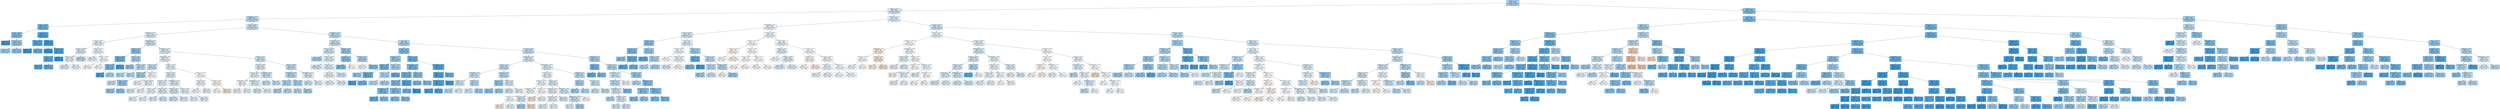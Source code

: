 digraph Tree {
node [shape=box, style="filled", color="black"] ;
0 [label="sdComp <= 0.65\ngini = 0.458\nsamples = 162489\nvalue = [57574, 104915]\nclass = True", fillcolor="#a6d3f3"] ;
1 [label="nbproc <= 4.5\ngini = 0.491\nsamples = 88076\nvalue = [38178, 49898]\nclass = True", fillcolor="#d0e8f9"] ;
0 -> 1 [labeldistance=2.5, labelangle=45, headlabel="True"] ;
2 [label="graphDepth <= 3.5\ngini = 0.473\nsamples = 28039\nvalue = [10756, 17283]\nclass = True", fillcolor="#b4daf5"] ;
1 -> 2 ;
3 [label="sdComm <= 0.065\ngini = 0.322\nsamples = 3785\nvalue = [762, 3023]\nclass = True", fillcolor="#6bb6ec"] ;
2 -> 3 ;
4 [label="sdComp <= 0.065\ngini = 0.396\nsamples = 2344\nvalue = [638, 1706]\nclass = True", fillcolor="#83c2ef"] ;
3 -> 4 ;
5 [label="gini = 0.0\nsamples = 336\nvalue = [0, 336]\nclass = True", fillcolor="#399de5"] ;
4 -> 5 ;
6 [label="sdComm <= 0.02\ngini = 0.434\nsamples = 2008\nvalue = [638, 1370]\nclass = True", fillcolor="#95cbf1"] ;
4 -> 6 ;
7 [label="gini = 0.447\nsamples = 776\nvalue = [262, 514]\nclass = True", fillcolor="#9ecff2"] ;
6 -> 7 ;
8 [label="gini = 0.424\nsamples = 1232\nvalue = [376, 856]\nclass = True", fillcolor="#90c8f0"] ;
6 -> 8 ;
9 [label="CCR <= 0.55\ngini = 0.157\nsamples = 1441\nvalue = [124, 1317]\nclass = True", fillcolor="#4ca6e7"] ;
3 -> 9 ;
10 [label="sdComp <= 0.065\ngini = 0.235\nsamples = 675\nvalue = [92, 583]\nclass = True", fillcolor="#58ace9"] ;
9 -> 10 ;
11 [label="gini = 0.0\nsamples = 232\nvalue = [0, 232]\nclass = True", fillcolor="#399de5"] ;
10 -> 11 ;
12 [label="gini = 0.329\nsamples = 443\nvalue = [92, 351]\nclass = True", fillcolor="#6db7ec"] ;
10 -> 12 ;
13 [label="sdComp <= 0.2\ngini = 0.08\nsamples = 766\nvalue = [32, 734]\nclass = True", fillcolor="#42a1e6"] ;
9 -> 13 ;
14 [label="gini = 0.0\nsamples = 410\nvalue = [0, 410]\nclass = True", fillcolor="#399de5"] ;
13 -> 14 ;
15 [label="sdComm <= 0.65\ngini = 0.164\nsamples = 356\nvalue = [32, 324]\nclass = True", fillcolor="#4da7e8"] ;
13 -> 15 ;
16 [label="sdComm <= 0.2\ngini = 0.26\nsamples = 208\nvalue = [32, 176]\nclass = True", fillcolor="#5dafea"] ;
15 -> 16 ;
17 [label="gini = 0.219\nsamples = 64\nvalue = [8, 56]\nclass = True", fillcolor="#55abe9"] ;
16 -> 17 ;
18 [label="gini = 0.278\nsamples = 144\nvalue = [24, 120]\nclass = True", fillcolor="#61b1ea"] ;
16 -> 18 ;
19 [label="gini = 0.0\nsamples = 148\nvalue = [0, 148]\nclass = True", fillcolor="#399de5"] ;
15 -> 19 ;
20 [label="sdComp <= 0.065\ngini = 0.485\nsamples = 24254\nvalue = [9994, 14260]\nclass = True", fillcolor="#c4e2f7"] ;
2 -> 20 ;
21 [label="graphSize <= 22.5\ngini = 0.494\nsamples = 7242\nvalue = [3234, 4008]\nclass = True", fillcolor="#d9ecfa"] ;
20 -> 21 ;
22 [label="sdComp <= 0.02\ngini = 0.498\nsamples = 3696\nvalue = [1720, 1976]\nclass = True", fillcolor="#e5f2fc"] ;
21 -> 22 ;
23 [label="sdComm <= 0.065\ngini = 0.495\nsamples = 1478\nvalue = [662, 816]\nclass = True", fillcolor="#daedfa"] ;
22 -> 23 ;
24 [label="sdComm <= 0.02\ngini = 0.498\nsamples = 1088\nvalue = [508, 580]\nclass = True", fillcolor="#e6f3fc"] ;
23 -> 24 ;
25 [label="gini = 0.496\nsamples = 450\nvalue = [204, 246]\nclass = True", fillcolor="#ddeefb"] ;
24 -> 25 ;
26 [label="gini = 0.499\nsamples = 638\nvalue = [304, 334]\nclass = True", fillcolor="#edf6fd"] ;
24 -> 26 ;
27 [label="gini = 0.478\nsamples = 390\nvalue = [154, 236]\nclass = True", fillcolor="#baddf6"] ;
23 -> 27 ;
28 [label="sdComm <= 0.02\ngini = 0.499\nsamples = 2218\nvalue = [1058, 1160]\nclass = True", fillcolor="#eef6fd"] ;
22 -> 28 ;
29 [label="gini = 0.498\nsamples = 1362\nvalue = [638, 724]\nclass = True", fillcolor="#e7f3fc"] ;
28 -> 29 ;
30 [label="sdComm <= 0.065\ngini = 0.5\nsamples = 856\nvalue = [420, 436]\nclass = True", fillcolor="#f8fbfe"] ;
28 -> 30 ;
31 [label="gini = 0.5\nsamples = 508\nvalue = [248, 260]\nclass = True", fillcolor="#f6fafe"] ;
30 -> 31 ;
32 [label="gini = 0.5\nsamples = 348\nvalue = [172, 176]\nclass = True", fillcolor="#fafdfe"] ;
30 -> 32 ;
33 [label="graphDepth <= 6.5\ngini = 0.489\nsamples = 3546\nvalue = [1514, 2032]\nclass = True", fillcolor="#cde6f8"] ;
21 -> 33 ;
34 [label="sdComp <= 0.02\ngini = 0.413\nsamples = 488\nvalue = [142, 346]\nclass = True", fillcolor="#8ac5f0"] ;
33 -> 34 ;
35 [label="sdComm <= 0.065\ngini = 0.318\nsamples = 222\nvalue = [44, 178]\nclass = True", fillcolor="#6ab5eb"] ;
34 -> 35 ;
36 [label="sdComm <= 0.02\ngini = 0.375\nsamples = 160\nvalue = [40, 120]\nclass = True", fillcolor="#7bbeee"] ;
35 -> 36 ;
37 [label="gini = 0.157\nsamples = 70\nvalue = [6, 64]\nclass = True", fillcolor="#4ca6e7"] ;
36 -> 37 ;
38 [label="gini = 0.47\nsamples = 90\nvalue = [34, 56]\nclass = True", fillcolor="#b1d8f5"] ;
36 -> 38 ;
39 [label="gini = 0.121\nsamples = 62\nvalue = [4, 58]\nclass = True", fillcolor="#47a4e7"] ;
35 -> 39 ;
40 [label="sdComm <= 0.02\ngini = 0.465\nsamples = 266\nvalue = [98, 168]\nclass = True", fillcolor="#acd6f4"] ;
34 -> 40 ;
41 [label="gini = 0.427\nsamples = 84\nvalue = [26, 58]\nclass = True", fillcolor="#92c9f1"] ;
40 -> 41 ;
42 [label="sdComm <= 0.065\ngini = 0.478\nsamples = 182\nvalue = [72, 110]\nclass = True", fillcolor="#bbddf6"] ;
40 -> 42 ;
43 [label="gini = 0.478\nsamples = 106\nvalue = [42, 64]\nclass = True", fillcolor="#bbddf6"] ;
42 -> 43 ;
44 [label="gini = 0.478\nsamples = 76\nvalue = [30, 46]\nclass = True", fillcolor="#baddf6"] ;
42 -> 44 ;
45 [label="graphSize <= 75.0\ngini = 0.495\nsamples = 3058\nvalue = [1372, 1686]\nclass = True", fillcolor="#daedfa"] ;
33 -> 45 ;
46 [label="graphDepth <= 9.0\ngini = 0.497\nsamples = 2072\nvalue = [950, 1122]\nclass = True", fillcolor="#e1f0fb"] ;
45 -> 46 ;
47 [label="sdComp <= 0.02\ngini = 0.486\nsamples = 446\nvalue = [186, 260]\nclass = True", fillcolor="#c7e3f8"] ;
46 -> 47 ;
48 [label="sdComm <= 0.02\ngini = 0.457\nsamples = 232\nvalue = [82, 150]\nclass = True", fillcolor="#a5d3f3"] ;
47 -> 48 ;
49 [label="gini = 0.486\nsamples = 96\nvalue = [40, 56]\nclass = True", fillcolor="#c6e3f8"] ;
48 -> 49 ;
50 [label="sdComm <= 0.065\ngini = 0.427\nsamples = 136\nvalue = [42, 94]\nclass = True", fillcolor="#91c9f1"] ;
48 -> 50 ;
51 [label="gini = 0.431\nsamples = 70\nvalue = [22, 48]\nclass = True", fillcolor="#94caf1"] ;
50 -> 51 ;
52 [label="gini = 0.422\nsamples = 66\nvalue = [20, 46]\nclass = True", fillcolor="#8fc8f0"] ;
50 -> 52 ;
53 [label="sdComm <= 0.02\ngini = 0.5\nsamples = 214\nvalue = [104, 110]\nclass = True", fillcolor="#f4fafe"] ;
47 -> 53 ;
54 [label="gini = 0.499\nsamples = 76\nvalue = [40, 36]\nclass = False", fillcolor="#fcf2eb"] ;
53 -> 54 ;
55 [label="sdComm <= 0.065\ngini = 0.497\nsamples = 138\nvalue = [64, 74]\nclass = True", fillcolor="#e4f2fb"] ;
53 -> 55 ;
56 [label="gini = 0.496\nsamples = 88\nvalue = [40, 48]\nclass = True", fillcolor="#deeffb"] ;
55 -> 56 ;
57 [label="gini = 0.499\nsamples = 50\nvalue = [24, 26]\nclass = True", fillcolor="#f0f7fd"] ;
55 -> 57 ;
58 [label="sdComm <= 0.065\ngini = 0.498\nsamples = 1626\nvalue = [764, 862]\nclass = True", fillcolor="#e8f4fc"] ;
46 -> 58 ;
59 [label="sdComp <= 0.02\ngini = 0.496\nsamples = 1024\nvalue = [468, 556]\nclass = True", fillcolor="#e0effb"] ;
58 -> 59 ;
60 [label="graphSize <= 40.0\ngini = 0.498\nsamples = 542\nvalue = [252, 290]\nclass = True", fillcolor="#e5f2fc"] ;
59 -> 60 ;
61 [label="sdComm <= 0.02\ngini = 0.499\nsamples = 298\nvalue = [142, 156]\nclass = True", fillcolor="#edf6fd"] ;
60 -> 61 ;
62 [label="gini = 0.499\nsamples = 114\nvalue = [54, 60]\nclass = True", fillcolor="#ebf5fc"] ;
61 -> 62 ;
63 [label="gini = 0.499\nsamples = 184\nvalue = [88, 96]\nclass = True", fillcolor="#eff7fd"] ;
61 -> 63 ;
64 [label="sdComm <= 0.02\ngini = 0.495\nsamples = 244\nvalue = [110, 134]\nclass = True", fillcolor="#dcedfa"] ;
60 -> 64 ;
65 [label="gini = 0.496\nsamples = 162\nvalue = [74, 88]\nclass = True", fillcolor="#e0effb"] ;
64 -> 65 ;
66 [label="gini = 0.493\nsamples = 82\nvalue = [36, 46]\nclass = True", fillcolor="#d4eaf9"] ;
64 -> 66 ;
67 [label="graphDepth <= 13.5\ngini = 0.495\nsamples = 482\nvalue = [216, 266]\nclass = True", fillcolor="#daedfa"] ;
59 -> 67 ;
68 [label="sdComm <= 0.02\ngini = 0.492\nsamples = 288\nvalue = [126, 162]\nclass = True", fillcolor="#d3e9f9"] ;
67 -> 68 ;
69 [label="gini = 0.489\nsamples = 174\nvalue = [74, 100]\nclass = True", fillcolor="#cce6f8"] ;
68 -> 69 ;
70 [label="gini = 0.496\nsamples = 114\nvalue = [52, 62]\nclass = True", fillcolor="#dfeffb"] ;
68 -> 70 ;
71 [label="sdComm <= 0.02\ngini = 0.497\nsamples = 194\nvalue = [90, 104]\nclass = True", fillcolor="#e4f2fc"] ;
67 -> 71 ;
72 [label="gini = 0.499\nsamples = 80\nvalue = [38, 42]\nclass = True", fillcolor="#ecf6fd"] ;
71 -> 72 ;
73 [label="gini = 0.496\nsamples = 114\nvalue = [52, 62]\nclass = True", fillcolor="#dfeffb"] ;
71 -> 73 ;
74 [label="graphSize <= 40.0\ngini = 0.5\nsamples = 602\nvalue = [296, 306]\nclass = True", fillcolor="#f9fcfe"] ;
58 -> 74 ;
75 [label="sdComp <= 0.02\ngini = 0.499\nsamples = 354\nvalue = [168, 186]\nclass = True", fillcolor="#ecf6fc"] ;
74 -> 75 ;
76 [label="gini = 0.499\nsamples = 212\nvalue = [102, 110]\nclass = True", fillcolor="#f1f8fd"] ;
75 -> 76 ;
77 [label="gini = 0.498\nsamples = 142\nvalue = [66, 76]\nclass = True", fillcolor="#e5f2fc"] ;
75 -> 77 ;
78 [label="sdComp <= 0.02\ngini = 0.499\nsamples = 248\nvalue = [128, 120]\nclass = False", fillcolor="#fdf7f3"] ;
74 -> 78 ;
79 [label="gini = 0.5\nsamples = 192\nvalue = [96, 96]\nclass = False", fillcolor="#ffffff"] ;
78 -> 79 ;
80 [label="gini = 0.49\nsamples = 56\nvalue = [32, 24]\nclass = False", fillcolor="#f8e0ce"] ;
78 -> 80 ;
81 [label="sdComp <= 0.02\ngini = 0.49\nsamples = 986\nvalue = [422, 564]\nclass = True", fillcolor="#cde6f8"] ;
45 -> 81 ;
82 [label="sdComm <= 0.065\ngini = 0.495\nsamples = 528\nvalue = [238, 290]\nclass = True", fillcolor="#dbedfa"] ;
81 -> 82 ;
83 [label="sdComm <= 0.02\ngini = 0.497\nsamples = 362\nvalue = [168, 194]\nclass = True", fillcolor="#e4f2fc"] ;
82 -> 83 ;
84 [label="graphDepth <= 25.5\ngini = 0.499\nsamples = 176\nvalue = [84, 92]\nclass = True", fillcolor="#eef6fd"] ;
83 -> 84 ;
85 [label="gini = 0.499\nsamples = 80\nvalue = [38, 42]\nclass = True", fillcolor="#ecf6fd"] ;
84 -> 85 ;
86 [label="gini = 0.499\nsamples = 96\nvalue = [46, 50]\nclass = True", fillcolor="#eff7fd"] ;
84 -> 86 ;
87 [label="graphDepth <= 25.5\ngini = 0.495\nsamples = 186\nvalue = [84, 102]\nclass = True", fillcolor="#dceefa"] ;
83 -> 87 ;
88 [label="gini = 0.493\nsamples = 100\nvalue = [44, 56]\nclass = True", fillcolor="#d5eaf9"] ;
87 -> 88 ;
89 [label="gini = 0.498\nsamples = 86\nvalue = [40, 46]\nclass = True", fillcolor="#e5f2fc"] ;
87 -> 89 ;
90 [label="graphDepth <= 25.5\ngini = 0.488\nsamples = 166\nvalue = [70, 96]\nclass = True", fillcolor="#c9e4f8"] ;
82 -> 90 ;
91 [label="gini = 0.488\nsamples = 104\nvalue = [44, 60]\nclass = True", fillcolor="#cae5f8"] ;
90 -> 91 ;
92 [label="gini = 0.487\nsamples = 62\nvalue = [26, 36]\nclass = True", fillcolor="#c8e4f8"] ;
90 -> 92 ;
93 [label="sdComm <= 0.065\ngini = 0.481\nsamples = 458\nvalue = [184, 274]\nclass = True", fillcolor="#bedff6"] ;
81 -> 93 ;
94 [label="graphDepth <= 25.5\ngini = 0.472\nsamples = 310\nvalue = [118, 192]\nclass = True", fillcolor="#b3d9f5"] ;
93 -> 94 ;
95 [label="sdComm <= 0.02\ngini = 0.474\nsamples = 176\nvalue = [68, 108]\nclass = True", fillcolor="#b6dbf5"] ;
94 -> 95 ;
96 [label="gini = 0.469\nsamples = 80\nvalue = [30, 50]\nclass = True", fillcolor="#b0d8f5"] ;
95 -> 96 ;
97 [label="gini = 0.478\nsamples = 96\nvalue = [38, 58]\nclass = True", fillcolor="#bbddf6"] ;
95 -> 97 ;
98 [label="sdComm <= 0.02\ngini = 0.468\nsamples = 134\nvalue = [50, 84]\nclass = True", fillcolor="#afd7f4"] ;
94 -> 98 ;
99 [label="gini = 0.478\nsamples = 66\nvalue = [26, 40]\nclass = True", fillcolor="#baddf6"] ;
98 -> 99 ;
100 [label="gini = 0.457\nsamples = 68\nvalue = [24, 44]\nclass = True", fillcolor="#a5d2f3"] ;
98 -> 100 ;
101 [label="graphDepth <= 25.5\ngini = 0.494\nsamples = 148\nvalue = [66, 82]\nclass = True", fillcolor="#d8ecfa"] ;
93 -> 101 ;
102 [label="gini = 0.491\nsamples = 74\nvalue = [32, 42]\nclass = True", fillcolor="#d0e8f9"] ;
101 -> 102 ;
103 [label="gini = 0.497\nsamples = 74\nvalue = [34, 40]\nclass = True", fillcolor="#e1f0fb"] ;
101 -> 103 ;
104 [label="graphSize <= 22.5\ngini = 0.479\nsamples = 17012\nvalue = [6760, 10252]\nclass = True", fillcolor="#bcdef6"] ;
20 -> 104 ;
105 [label="sdComm <= 0.2\ngini = 0.486\nsamples = 10930\nvalue = [4564, 6366]\nclass = True", fillcolor="#c7e3f8"] ;
104 -> 105 ;
106 [label="sdComm <= 0.02\ngini = 0.49\nsamples = 9716\nvalue = [4170, 5546]\nclass = True", fillcolor="#cee7f9"] ;
105 -> 106 ;
107 [label="gini = 0.459\nsamples = 2268\nvalue = [808, 1460]\nclass = True", fillcolor="#a7d3f3"] ;
106 -> 107 ;
108 [label="sdComm <= 0.065\ngini = 0.495\nsamples = 7448\nvalue = [3362, 4086]\nclass = True", fillcolor="#dceefa"] ;
106 -> 108 ;
109 [label="gini = 0.493\nsamples = 3108\nvalue = [1368, 1740]\nclass = True", fillcolor="#d5eaf9"] ;
108 -> 109 ;
110 [label="sdComp <= 0.2\ngini = 0.497\nsamples = 4340\nvalue = [1994, 2346]\nclass = True", fillcolor="#e1f0fb"] ;
108 -> 110 ;
111 [label="CCR <= 0.55\ngini = 0.497\nsamples = 3532\nvalue = [1640, 1892]\nclass = True", fillcolor="#e5f2fc"] ;
110 -> 111 ;
112 [label="gini = 0.498\nsamples = 2442\nvalue = [1140, 1302]\nclass = True", fillcolor="#e6f3fc"] ;
111 -> 112 ;
113 [label="gini = 0.497\nsamples = 1090\nvalue = [500, 590]\nclass = True", fillcolor="#e1f0fb"] ;
111 -> 113 ;
114 [label="gini = 0.492\nsamples = 808\nvalue = [354, 454]\nclass = True", fillcolor="#d3e9f9"] ;
110 -> 114 ;
115 [label="sdComm <= 0.65\ngini = 0.438\nsamples = 1214\nvalue = [394, 820]\nclass = True", fillcolor="#98ccf1"] ;
105 -> 115 ;
116 [label="sdComp <= 0.2\ngini = 0.417\nsamples = 648\nvalue = [192, 456]\nclass = True", fillcolor="#8cc6f0"] ;
115 -> 116 ;
117 [label="gini = 0.384\nsamples = 548\nvalue = [142, 406]\nclass = True", fillcolor="#7ebfee"] ;
116 -> 117 ;
118 [label="gini = 0.5\nsamples = 100\nvalue = [50, 50]\nclass = False", fillcolor="#ffffff"] ;
116 -> 118 ;
119 [label="sdComp <= 0.2\ngini = 0.459\nsamples = 566\nvalue = [202, 364]\nclass = True", fillcolor="#a7d3f3"] ;
115 -> 119 ;
120 [label="gini = 0.499\nsamples = 228\nvalue = [110, 118]\nclass = True", fillcolor="#f2f8fd"] ;
119 -> 120 ;
121 [label="gini = 0.396\nsamples = 338\nvalue = [92, 246]\nclass = True", fillcolor="#83c2ef"] ;
119 -> 121 ;
122 [label="CCR <= 0.55\ngini = 0.461\nsamples = 6082\nvalue = [2196, 3886]\nclass = True", fillcolor="#a9d4f4"] ;
104 -> 122 ;
123 [label="graphSize <= 40.0\ngini = 0.392\nsamples = 2298\nvalue = [616, 1682]\nclass = True", fillcolor="#82c1ef"] ;
122 -> 123 ;
124 [label="graphDepth <= 7.5\ngini = 0.437\nsamples = 1270\nvalue = [410, 860]\nclass = True", fillcolor="#97ccf1"] ;
123 -> 124 ;
125 [label="sdComm <= 0.02\ngini = 0.348\nsamples = 392\nvalue = [88, 304]\nclass = True", fillcolor="#72b9ed"] ;
124 -> 125 ;
126 [label="gini = 0.441\nsamples = 122\nvalue = [40, 82]\nclass = True", fillcolor="#9acdf2"] ;
125 -> 126 ;
127 [label="sdComm <= 0.065\ngini = 0.292\nsamples = 270\nvalue = [48, 222]\nclass = True", fillcolor="#64b2eb"] ;
125 -> 127 ;
128 [label="gini = 0.169\nsamples = 86\nvalue = [8, 78]\nclass = True", fillcolor="#4da7e8"] ;
127 -> 128 ;
129 [label="gini = 0.34\nsamples = 184\nvalue = [40, 144]\nclass = True", fillcolor="#70b8ec"] ;
127 -> 129 ;
130 [label="sdComm <= 0.065\ngini = 0.464\nsamples = 878\nvalue = [322, 556]\nclass = True", fillcolor="#acd6f4"] ;
124 -> 130 ;
131 [label="sdComm <= 0.02\ngini = 0.474\nsamples = 804\nvalue = [310, 494]\nclass = True", fillcolor="#b5daf5"] ;
130 -> 131 ;
132 [label="gini = 0.481\nsamples = 458\nvalue = [184, 274]\nclass = True", fillcolor="#bedff6"] ;
131 -> 132 ;
133 [label="gini = 0.463\nsamples = 346\nvalue = [126, 220]\nclass = True", fillcolor="#aad5f4"] ;
131 -> 133 ;
134 [label="gini = 0.272\nsamples = 74\nvalue = [12, 62]\nclass = True", fillcolor="#5fb0ea"] ;
130 -> 134 ;
135 [label="sdComm <= 0.065\ngini = 0.32\nsamples = 1028\nvalue = [206, 822]\nclass = True", fillcolor="#6bb6ec"] ;
123 -> 135 ;
136 [label="graphDepth <= 25.5\ngini = 0.353\nsamples = 770\nvalue = [176, 594]\nclass = True", fillcolor="#74baed"] ;
135 -> 136 ;
137 [label="graphSize <= 75.0\ngini = 0.331\nsamples = 554\nvalue = [116, 438]\nclass = True", fillcolor="#6db7ec"] ;
136 -> 137 ;
138 [label="sdComm <= 0.02\ngini = 0.382\nsamples = 342\nvalue = [88, 254]\nclass = True", fillcolor="#7ebfee"] ;
137 -> 138 ;
139 [label="graphDepth <= 12.5\ngini = 0.35\nsamples = 124\nvalue = [28, 96]\nclass = True", fillcolor="#73baed"] ;
138 -> 139 ;
140 [label="gini = 0.278\nsamples = 60\nvalue = [10, 50]\nclass = True", fillcolor="#61b1ea"] ;
139 -> 140 ;
141 [label="gini = 0.404\nsamples = 64\nvalue = [18, 46]\nclass = True", fillcolor="#86c3ef"] ;
139 -> 141 ;
142 [label="graphDepth <= 12.5\ngini = 0.399\nsamples = 218\nvalue = [60, 158]\nclass = True", fillcolor="#84c2ef"] ;
138 -> 142 ;
143 [label="gini = 0.405\nsamples = 142\nvalue = [40, 102]\nclass = True", fillcolor="#87c3ef"] ;
142 -> 143 ;
144 [label="gini = 0.388\nsamples = 76\nvalue = [20, 56]\nclass = True", fillcolor="#80c0ee"] ;
142 -> 144 ;
145 [label="sdComm <= 0.02\ngini = 0.229\nsamples = 212\nvalue = [28, 184]\nclass = True", fillcolor="#57ace9"] ;
137 -> 145 ;
146 [label="gini = 0.366\nsamples = 116\nvalue = [28, 88]\nclass = True", fillcolor="#78bced"] ;
145 -> 146 ;
147 [label="gini = 0.0\nsamples = 96\nvalue = [0, 96]\nclass = True", fillcolor="#399de5"] ;
145 -> 147 ;
148 [label="sdComm <= 0.02\ngini = 0.401\nsamples = 216\nvalue = [60, 156]\nclass = True", fillcolor="#85c3ef"] ;
136 -> 148 ;
149 [label="gini = 0.391\nsamples = 90\nvalue = [24, 66]\nclass = True", fillcolor="#81c1ee"] ;
148 -> 149 ;
150 [label="gini = 0.408\nsamples = 126\nvalue = [36, 90]\nclass = True", fillcolor="#88c4ef"] ;
148 -> 150 ;
151 [label="graphDepth <= 25.5\ngini = 0.206\nsamples = 258\nvalue = [30, 228]\nclass = True", fillcolor="#53aae8"] ;
135 -> 151 ;
152 [label="graphSize <= 75.0\ngini = 0.165\nsamples = 198\nvalue = [18, 180]\nclass = True", fillcolor="#4da7e8"] ;
151 -> 152 ;
153 [label="graphDepth <= 12.5\ngini = 0.178\nsamples = 162\nvalue = [16, 146]\nclass = True", fillcolor="#4fa8e8"] ;
152 -> 153 ;
154 [label="gini = 0.171\nsamples = 106\nvalue = [10, 96]\nclass = True", fillcolor="#4ea7e8"] ;
153 -> 154 ;
155 [label="gini = 0.191\nsamples = 56\nvalue = [6, 50]\nclass = True", fillcolor="#51a9e8"] ;
153 -> 155 ;
156 [label="gini = 0.105\nsamples = 36\nvalue = [2, 34]\nclass = True", fillcolor="#45a3e7"] ;
152 -> 156 ;
157 [label="gini = 0.32\nsamples = 60\nvalue = [12, 48]\nclass = True", fillcolor="#6ab6ec"] ;
151 -> 157 ;
158 [label="sdComm <= 0.65\ngini = 0.486\nsamples = 3784\nvalue = [1580, 2204]\nclass = True", fillcolor="#c7e3f8"] ;
122 -> 158 ;
159 [label="graphDepth <= 9.0\ngini = 0.494\nsamples = 2606\nvalue = [1156, 1450]\nclass = True", fillcolor="#d7ebfa"] ;
158 -> 159 ;
160 [label="sdComp <= 0.2\ngini = 0.484\nsamples = 640\nvalue = [262, 378]\nclass = True", fillcolor="#c2e1f7"] ;
159 -> 160 ;
161 [label="graphDepth <= 6.5\ngini = 0.488\nsamples = 370\nvalue = [156, 214]\nclass = True", fillcolor="#c9e4f8"] ;
160 -> 161 ;
162 [label="sdComm <= 0.2\ngini = 0.493\nsamples = 218\nvalue = [96, 122]\nclass = True", fillcolor="#d5eaf9"] ;
161 -> 162 ;
163 [label="gini = 0.483\nsamples = 108\nvalue = [44, 64]\nclass = True", fillcolor="#c1e0f7"] ;
162 -> 163 ;
164 [label="gini = 0.499\nsamples = 110\nvalue = [52, 58]\nclass = True", fillcolor="#ebf5fc"] ;
162 -> 164 ;
165 [label="sdComm <= 0.2\ngini = 0.478\nsamples = 152\nvalue = [60, 92]\nclass = True", fillcolor="#baddf6"] ;
161 -> 165 ;
166 [label="gini = 0.494\nsamples = 72\nvalue = [32, 40]\nclass = True", fillcolor="#d7ebfa"] ;
165 -> 166 ;
167 [label="gini = 0.455\nsamples = 80\nvalue = [28, 52]\nclass = True", fillcolor="#a4d2f3"] ;
165 -> 167 ;
168 [label="graphSize <= 40.0\ngini = 0.477\nsamples = 270\nvalue = [106, 164]\nclass = True", fillcolor="#b9dcf6"] ;
160 -> 168 ;
169 [label="sdComm <= 0.2\ngini = 0.437\nsamples = 118\nvalue = [38, 80]\nclass = True", fillcolor="#97ccf1"] ;
168 -> 169 ;
170 [label="gini = 0.42\nsamples = 60\nvalue = [18, 42]\nclass = True", fillcolor="#8ec7f0"] ;
169 -> 170 ;
171 [label="gini = 0.452\nsamples = 58\nvalue = [20, 38]\nclass = True", fillcolor="#a1d1f3"] ;
169 -> 171 ;
172 [label="sdComm <= 0.2\ngini = 0.494\nsamples = 152\nvalue = [68, 84]\nclass = True", fillcolor="#d9ecfa"] ;
168 -> 172 ;
173 [label="gini = 0.49\nsamples = 70\nvalue = [30, 40]\nclass = True", fillcolor="#cee6f8"] ;
172 -> 173 ;
174 [label="gini = 0.497\nsamples = 82\nvalue = [38, 44]\nclass = True", fillcolor="#e4f2fb"] ;
172 -> 174 ;
175 [label="graphDepth <= 25.5\ngini = 0.496\nsamples = 1966\nvalue = [894, 1072]\nclass = True", fillcolor="#deeffb"] ;
159 -> 175 ;
176 [label="sdComm <= 0.2\ngini = 0.498\nsamples = 1662\nvalue = [774, 888]\nclass = True", fillcolor="#e6f2fc"] ;
175 -> 176 ;
177 [label="graphSize <= 75.0\ngini = 0.499\nsamples = 808\nvalue = [390, 418]\nclass = True", fillcolor="#f2f8fd"] ;
176 -> 177 ;
178 [label="graphDepth <= 13.5\ngini = 0.499\nsamples = 638\nvalue = [304, 334]\nclass = True", fillcolor="#edf6fd"] ;
177 -> 178 ;
179 [label="sdComp <= 0.2\ngini = 0.5\nsamples = 452\nvalue = [222, 230]\nclass = True", fillcolor="#f8fcfe"] ;
178 -> 179 ;
180 [label="gini = 0.496\nsamples = 118\nvalue = [64, 54]\nclass = False", fillcolor="#fbebe0"] ;
179 -> 180 ;
181 [label="gini = 0.499\nsamples = 334\nvalue = [158, 176]\nclass = True", fillcolor="#ebf5fc"] ;
179 -> 181 ;
182 [label="sdComp <= 0.2\ngini = 0.493\nsamples = 186\nvalue = [82, 104]\nclass = True", fillcolor="#d5eafa"] ;
178 -> 182 ;
183 [label="gini = 0.449\nsamples = 106\nvalue = [36, 70]\nclass = True", fillcolor="#9fcff2"] ;
182 -> 183 ;
184 [label="gini = 0.489\nsamples = 80\nvalue = [46, 34]\nclass = False", fillcolor="#f8decb"] ;
182 -> 184 ;
185 [label="sdComp <= 0.2\ngini = 0.5\nsamples = 170\nvalue = [86, 84]\nclass = False", fillcolor="#fefcfa"] ;
177 -> 185 ;
186 [label="gini = 0.493\nsamples = 68\nvalue = [38, 30]\nclass = False", fillcolor="#fae4d5"] ;
185 -> 186 ;
187 [label="gini = 0.498\nsamples = 102\nvalue = [48, 54]\nclass = True", fillcolor="#e9f4fc"] ;
185 -> 187 ;
188 [label="sdComp <= 0.2\ngini = 0.495\nsamples = 854\nvalue = [384, 470]\nclass = True", fillcolor="#dbedfa"] ;
176 -> 188 ;
189 [label="graphSize <= 75.0\ngini = 0.497\nsamples = 528\nvalue = [242, 286]\nclass = True", fillcolor="#e1f0fb"] ;
188 -> 189 ;
190 [label="graphSize <= 40.0\ngini = 0.497\nsamples = 460\nvalue = [212, 248]\nclass = True", fillcolor="#e2f1fb"] ;
189 -> 190 ;
191 [label="gini = 0.496\nsamples = 312\nvalue = [142, 170]\nclass = True", fillcolor="#deeffb"] ;
190 -> 191 ;
192 [label="gini = 0.499\nsamples = 148\nvalue = [70, 78]\nclass = True", fillcolor="#ebf5fc"] ;
190 -> 192 ;
193 [label="gini = 0.493\nsamples = 68\nvalue = [30, 38]\nclass = True", fillcolor="#d5eafa"] ;
189 -> 193 ;
194 [label="graphSize <= 75.0\ngini = 0.492\nsamples = 326\nvalue = [142, 184]\nclass = True", fillcolor="#d2e9f9"] ;
188 -> 194 ;
195 [label="graphDepth <= 13.5\ngini = 0.487\nsamples = 244\nvalue = [102, 142]\nclass = True", fillcolor="#c7e3f8"] ;
194 -> 195 ;
196 [label="gini = 0.497\nsamples = 152\nvalue = [70, 82]\nclass = True", fillcolor="#e2f1fb"] ;
195 -> 196 ;
197 [label="gini = 0.454\nsamples = 92\nvalue = [32, 60]\nclass = True", fillcolor="#a3d1f3"] ;
195 -> 197 ;
198 [label="gini = 0.5\nsamples = 82\nvalue = [40, 42]\nclass = True", fillcolor="#f6fafe"] ;
194 -> 198 ;
199 [label="sdComm <= 0.2\ngini = 0.478\nsamples = 304\nvalue = [120, 184]\nclass = True", fillcolor="#baddf6"] ;
175 -> 199 ;
200 [label="sdComp <= 0.2\ngini = 0.463\nsamples = 132\nvalue = [48, 84]\nclass = True", fillcolor="#aad5f4"] ;
199 -> 200 ;
201 [label="gini = 0.451\nsamples = 70\nvalue = [24, 46]\nclass = True", fillcolor="#a0d0f3"] ;
200 -> 201 ;
202 [label="gini = 0.475\nsamples = 62\nvalue = [24, 38]\nclass = True", fillcolor="#b6dbf5"] ;
200 -> 202 ;
203 [label="sdComp <= 0.2\ngini = 0.487\nsamples = 172\nvalue = [72, 100]\nclass = True", fillcolor="#c8e4f8"] ;
199 -> 203 ;
204 [label="gini = 0.49\nsamples = 84\nvalue = [36, 48]\nclass = True", fillcolor="#cee6f8"] ;
203 -> 204 ;
205 [label="gini = 0.483\nsamples = 88\nvalue = [36, 52]\nclass = True", fillcolor="#c2e1f7"] ;
203 -> 205 ;
206 [label="graphDepth <= 6.5\ngini = 0.461\nsamples = 1178\nvalue = [424, 754]\nclass = True", fillcolor="#a8d4f4"] ;
158 -> 206 ;
207 [label="sdComp <= 0.2\ngini = 0.344\nsamples = 172\nvalue = [38, 134]\nclass = True", fillcolor="#71b9ec"] ;
206 -> 207 ;
208 [label="gini = 0.278\nsamples = 72\nvalue = [12, 60]\nclass = True", fillcolor="#61b1ea"] ;
207 -> 208 ;
209 [label="gini = 0.385\nsamples = 100\nvalue = [26, 74]\nclass = True", fillcolor="#7fbfee"] ;
207 -> 209 ;
210 [label="sdComp <= 0.2\ngini = 0.473\nsamples = 1006\nvalue = [386, 620]\nclass = True", fillcolor="#b4daf5"] ;
206 -> 210 ;
211 [label="graphDepth <= 25.5\ngini = 0.49\nsamples = 516\nvalue = [222, 294]\nclass = True", fillcolor="#cfe7f9"] ;
210 -> 211 ;
212 [label="graphSize <= 75.0\ngini = 0.482\nsamples = 406\nvalue = [164, 242]\nclass = True", fillcolor="#bfdff7"] ;
211 -> 212 ;
213 [label="graphDepth <= 9.0\ngini = 0.491\nsamples = 338\nvalue = [146, 192]\nclass = True", fillcolor="#d0e8f9"] ;
212 -> 213 ;
214 [label="gini = 0.469\nsamples = 48\nvalue = [18, 30]\nclass = True", fillcolor="#b0d8f5"] ;
213 -> 214 ;
215 [label="graphSize <= 40.0\ngini = 0.493\nsamples = 290\nvalue = [128, 162]\nclass = True", fillcolor="#d5eafa"] ;
213 -> 215 ;
216 [label="gini = 0.494\nsamples = 158\nvalue = [70, 88]\nclass = True", fillcolor="#d7ebfa"] ;
215 -> 216 ;
217 [label="gini = 0.493\nsamples = 132\nvalue = [58, 74]\nclass = True", fillcolor="#d4eaf9"] ;
215 -> 217 ;
218 [label="gini = 0.389\nsamples = 68\nvalue = [18, 50]\nclass = True", fillcolor="#80c0ee"] ;
212 -> 218 ;
219 [label="gini = 0.499\nsamples = 110\nvalue = [58, 52]\nclass = False", fillcolor="#fcf2eb"] ;
211 -> 219 ;
220 [label="graphSize <= 40.0\ngini = 0.445\nsamples = 490\nvalue = [164, 326]\nclass = True", fillcolor="#9dcef2"] ;
210 -> 220 ;
221 [label="gini = 0.477\nsamples = 250\nvalue = [98, 152]\nclass = True", fillcolor="#b9dcf6"] ;
220 -> 221 ;
222 [label="graphSize <= 75.0\ngini = 0.399\nsamples = 240\nvalue = [66, 174]\nclass = True", fillcolor="#84c2ef"] ;
220 -> 222 ;
223 [label="graphDepth <= 12.5\ngini = 0.414\nsamples = 130\nvalue = [38, 92]\nclass = True", fillcolor="#8bc5f0"] ;
222 -> 223 ;
224 [label="gini = 0.397\nsamples = 66\nvalue = [18, 48]\nclass = True", fillcolor="#83c2ef"] ;
223 -> 224 ;
225 [label="gini = 0.43\nsamples = 64\nvalue = [20, 44]\nclass = True", fillcolor="#93caf1"] ;
223 -> 225 ;
226 [label="graphDepth <= 25.5\ngini = 0.38\nsamples = 110\nvalue = [28, 82]\nclass = True", fillcolor="#7dbeee"] ;
222 -> 226 ;
227 [label="gini = 0.386\nsamples = 46\nvalue = [12, 34]\nclass = True", fillcolor="#7fc0ee"] ;
226 -> 227 ;
228 [label="gini = 0.375\nsamples = 64\nvalue = [16, 48]\nclass = True", fillcolor="#7bbeee"] ;
226 -> 228 ;
229 [label="graphSize <= 22.5\ngini = 0.496\nsamples = 60037\nvalue = [27422, 32615]\nclass = True", fillcolor="#dfeffb"] ;
1 -> 229 ;
230 [label="graphDepth <= 3.5\ngini = 0.498\nsamples = 41083\nvalue = [19308, 21775]\nclass = True", fillcolor="#e9f4fc"] ;
229 -> 230 ;
231 [label="sdComp <= 0.065\ngini = 0.491\nsamples = 9179\nvalue = [3974, 5205]\nclass = True", fillcolor="#d0e8f9"] ;
230 -> 231 ;
232 [label="sdComp <= 0.02\ngini = 0.41\nsamples = 1262\nvalue = [364, 898]\nclass = True", fillcolor="#89c5f0"] ;
231 -> 232 ;
233 [label="sdComm <= 0.02\ngini = 0.365\nsamples = 574\nvalue = [138, 436]\nclass = True", fillcolor="#78bced"] ;
232 -> 233 ;
234 [label="gini = 0.424\nsamples = 288\nvalue = [88, 200]\nclass = True", fillcolor="#90c8f0"] ;
233 -> 234 ;
235 [label="sdComm <= 0.065\ngini = 0.289\nsamples = 286\nvalue = [50, 236]\nclass = True", fillcolor="#63b2eb"] ;
233 -> 235 ;
236 [label="gini = 0.258\nsamples = 184\nvalue = [28, 156]\nclass = True", fillcolor="#5dafea"] ;
235 -> 236 ;
237 [label="gini = 0.338\nsamples = 102\nvalue = [22, 80]\nclass = True", fillcolor="#6fb8ec"] ;
235 -> 237 ;
238 [label="sdComm <= 0.02\ngini = 0.441\nsamples = 688\nvalue = [226, 462]\nclass = True", fillcolor="#9acdf2"] ;
232 -> 238 ;
239 [label="gini = 0.242\nsamples = 128\nvalue = [18, 110]\nclass = True", fillcolor="#59ade9"] ;
238 -> 239 ;
240 [label="sdComm <= 0.065\ngini = 0.467\nsamples = 560\nvalue = [208, 352]\nclass = True", fillcolor="#aed7f4"] ;
238 -> 240 ;
241 [label="gini = 0.474\nsamples = 228\nvalue = [88, 140]\nclass = True", fillcolor="#b5dbf5"] ;
240 -> 241 ;
242 [label="gini = 0.462\nsamples = 332\nvalue = [120, 212]\nclass = True", fillcolor="#a9d4f4"] ;
240 -> 242 ;
243 [label="CCR <= 0.55\ngini = 0.496\nsamples = 7917\nvalue = [3610, 4307]\nclass = True", fillcolor="#dfeffb"] ;
231 -> 243 ;
244 [label="sdComm <= 0.02\ngini = 0.5\nsamples = 6190\nvalue = [3006, 3184]\nclass = True", fillcolor="#f4fafe"] ;
243 -> 244 ;
245 [label="gini = 0.5\nsamples = 2732\nvalue = [1360, 1372]\nclass = True", fillcolor="#fdfeff"] ;
244 -> 245 ;
246 [label="sdComm <= 0.065\ngini = 0.499\nsamples = 3458\nvalue = [1646, 1812]\nclass = True", fillcolor="#edf6fd"] ;
244 -> 246 ;
247 [label="gini = 0.495\nsamples = 886\nvalue = [400, 486]\nclass = True", fillcolor="#dceefa"] ;
246 -> 247 ;
248 [label="gini = 0.5\nsamples = 2572\nvalue = [1246, 1326]\nclass = True", fillcolor="#f3f9fd"] ;
246 -> 248 ;
249 [label="sdComm <= 0.2\ngini = 0.455\nsamples = 1727\nvalue = [604, 1123]\nclass = True", fillcolor="#a3d2f3"] ;
243 -> 249 ;
250 [label="sdComp <= 0.2\ngini = 0.296\nsamples = 376\nvalue = [68, 308]\nclass = True", fillcolor="#65b3eb"] ;
249 -> 250 ;
251 [label="gini = 0.371\nsamples = 252\nvalue = [62, 190]\nclass = True", fillcolor="#7abded"] ;
250 -> 251 ;
252 [label="gini = 0.092\nsamples = 124\nvalue = [6, 118]\nclass = True", fillcolor="#43a2e6"] ;
250 -> 252 ;
253 [label="sdComp <= 0.2\ngini = 0.479\nsamples = 1351\nvalue = [536, 815]\nclass = True", fillcolor="#bbddf6"] ;
249 -> 253 ;
254 [label="sdComm <= 0.65\ngini = 0.482\nsamples = 849\nvalue = [344, 505]\nclass = True", fillcolor="#c0e0f7"] ;
253 -> 254 ;
255 [label="gini = 0.441\nsamples = 195\nvalue = [64, 131]\nclass = True", fillcolor="#9acdf2"] ;
254 -> 255 ;
256 [label="gini = 0.49\nsamples = 654\nvalue = [280, 374]\nclass = True", fillcolor="#cde6f8"] ;
254 -> 256 ;
257 [label="sdComm <= 0.65\ngini = 0.472\nsamples = 502\nvalue = [192, 310]\nclass = True", fillcolor="#b4daf5"] ;
253 -> 257 ;
258 [label="gini = 0.5\nsamples = 180\nvalue = [88, 92]\nclass = True", fillcolor="#f6fbfe"] ;
257 -> 258 ;
259 [label="gini = 0.437\nsamples = 322\nvalue = [104, 218]\nclass = True", fillcolor="#97ccf1"] ;
257 -> 259 ;
260 [label="sdComp <= 0.065\ngini = 0.499\nsamples = 31904\nvalue = [15334, 16570]\nclass = True", fillcolor="#f0f8fd"] ;
230 -> 260 ;
261 [label="sdComm <= 0.02\ngini = 0.5\nsamples = 8972\nvalue = [4530, 4442]\nclass = False", fillcolor="#fefdfb"] ;
260 -> 261 ;
262 [label="sdComp <= 0.02\ngini = 0.499\nsamples = 3112\nvalue = [1608, 1504]\nclass = False", fillcolor="#fdf7f2"] ;
261 -> 262 ;
263 [label="gini = 0.5\nsamples = 608\nvalue = [304, 304]\nclass = False", fillcolor="#ffffff"] ;
262 -> 263 ;
264 [label="gini = 0.499\nsamples = 2504\nvalue = [1304, 1200]\nclass = False", fillcolor="#fdf5ef"] ;
262 -> 264 ;
265 [label="sdComm <= 0.065\ngini = 0.5\nsamples = 5860\nvalue = [2922, 2938]\nclass = True", fillcolor="#fefeff"] ;
261 -> 265 ;
266 [label="sdComp <= 0.02\ngini = 0.5\nsamples = 3296\nvalue = [1648, 1648]\nclass = False", fillcolor="#ffffff"] ;
265 -> 266 ;
267 [label="gini = 0.5\nsamples = 1976\nvalue = [988, 988]\nclass = False", fillcolor="#ffffff"] ;
266 -> 267 ;
268 [label="gini = 0.5\nsamples = 1320\nvalue = [660, 660]\nclass = False", fillcolor="#ffffff"] ;
266 -> 268 ;
269 [label="sdComp <= 0.02\ngini = 0.5\nsamples = 2564\nvalue = [1274, 1290]\nclass = True", fillcolor="#fdfeff"] ;
265 -> 269 ;
270 [label="gini = 0.5\nsamples = 876\nvalue = [430, 446]\nclass = True", fillcolor="#f8fbfe"] ;
269 -> 270 ;
271 [label="gini = 0.5\nsamples = 1688\nvalue = [844, 844]\nclass = False", fillcolor="#ffffff"] ;
269 -> 271 ;
272 [label="CCR <= 0.55\ngini = 0.498\nsamples = 22932\nvalue = [10804, 12128]\nclass = True", fillcolor="#e9f4fc"] ;
260 -> 272 ;
273 [label="sdComm <= 0.02\ngini = 0.497\nsamples = 15064\nvalue = [6944, 8120]\nclass = True", fillcolor="#e2f1fb"] ;
272 -> 273 ;
274 [label="gini = 0.5\nsamples = 3604\nvalue = [1768, 1836]\nclass = True", fillcolor="#f8fbfe"] ;
273 -> 274 ;
275 [label="sdComm <= 0.065\ngini = 0.495\nsamples = 11460\nvalue = [5176, 6284]\nclass = True", fillcolor="#dceefa"] ;
273 -> 275 ;
276 [label="gini = 0.493\nsamples = 4866\nvalue = [2142, 2724]\nclass = True", fillcolor="#d5eaf9"] ;
275 -> 276 ;
277 [label="gini = 0.497\nsamples = 6594\nvalue = [3034, 3560]\nclass = True", fillcolor="#e2f1fb"] ;
275 -> 277 ;
278 [label="sdComm <= 0.2\ngini = 0.5\nsamples = 7868\nvalue = [3860, 4008]\nclass = True", fillcolor="#f8fbfe"] ;
272 -> 278 ;
279 [label="sdComp <= 0.2\ngini = 0.499\nsamples = 1424\nvalue = [744, 680]\nclass = False", fillcolor="#fdf4ee"] ;
278 -> 279 ;
280 [label="gini = 0.5\nsamples = 776\nvalue = [394, 382]\nclass = False", fillcolor="#fefbf9"] ;
279 -> 280 ;
281 [label="gini = 0.497\nsamples = 648\nvalue = [350, 298]\nclass = False", fillcolor="#fbece2"] ;
279 -> 281 ;
282 [label="sdComm <= 0.65\ngini = 0.499\nsamples = 6444\nvalue = [3116, 3328]\nclass = True", fillcolor="#f2f9fd"] ;
278 -> 282 ;
283 [label="sdComp <= 0.2\ngini = 0.499\nsamples = 2614\nvalue = [1242, 1372]\nclass = True", fillcolor="#ecf6fd"] ;
282 -> 283 ;
284 [label="gini = 0.499\nsamples = 1440\nvalue = [684, 756]\nclass = True", fillcolor="#ecf6fd"] ;
283 -> 284 ;
285 [label="gini = 0.499\nsamples = 1174\nvalue = [558, 616]\nclass = True", fillcolor="#ecf6fd"] ;
283 -> 285 ;
286 [label="sdComp <= 0.2\ngini = 0.5\nsamples = 3830\nvalue = [1874, 1956]\nclass = True", fillcolor="#f7fbfe"] ;
282 -> 286 ;
287 [label="gini = 0.5\nsamples = 1256\nvalue = [628, 628]\nclass = False", fillcolor="#ffffff"] ;
286 -> 287 ;
288 [label="gini = 0.499\nsamples = 2574\nvalue = [1246, 1328]\nclass = True", fillcolor="#f3f9fd"] ;
286 -> 288 ;
289 [label="sdComp <= 0.065\ngini = 0.49\nsamples = 18954\nvalue = [8114, 10840]\nclass = True", fillcolor="#cde6f8"] ;
229 -> 289 ;
290 [label="sdComm <= 0.02\ngini = 0.499\nsamples = 6396\nvalue = [3054, 3342]\nclass = True", fillcolor="#eef7fd"] ;
289 -> 290 ;
291 [label="graphSize <= 40.0\ngini = 0.5\nsamples = 2034\nvalue = [1034, 1000]\nclass = False", fillcolor="#fefbf8"] ;
290 -> 291 ;
292 [label="graphDepth <= 7.5\ngini = 0.498\nsamples = 1080\nvalue = [576, 504]\nclass = False", fillcolor="#fcefe6"] ;
291 -> 292 ;
293 [label="sdComp <= 0.02\ngini = 0.5\nsamples = 388\nvalue = [190, 198]\nclass = True", fillcolor="#f7fbfe"] ;
292 -> 293 ;
294 [label="gini = 0.499\nsamples = 220\nvalue = [106, 114]\nclass = True", fillcolor="#f1f8fd"] ;
293 -> 294 ;
295 [label="gini = 0.5\nsamples = 168\nvalue = [84, 84]\nclass = False", fillcolor="#ffffff"] ;
293 -> 295 ;
296 [label="sdComp <= 0.02\ngini = 0.493\nsamples = 692\nvalue = [386, 306]\nclass = False", fillcolor="#fae5d6"] ;
292 -> 296 ;
297 [label="gini = 0.498\nsamples = 140\nvalue = [74, 66]\nclass = False", fillcolor="#fcf1ea"] ;
296 -> 297 ;
298 [label="gini = 0.491\nsamples = 552\nvalue = [312, 240]\nclass = False", fillcolor="#f9e2d1"] ;
296 -> 298 ;
299 [label="graphDepth <= 12.5\ngini = 0.499\nsamples = 954\nvalue = [458, 496]\nclass = True", fillcolor="#f0f7fd"] ;
291 -> 299 ;
300 [label="sdComp <= 0.02\ngini = 0.496\nsamples = 268\nvalue = [122, 146]\nclass = True", fillcolor="#deeffb"] ;
299 -> 300 ;
301 [label="gini = 0.497\nsamples = 96\nvalue = [44, 52]\nclass = True", fillcolor="#e1f0fb"] ;
300 -> 301 ;
302 [label="gini = 0.496\nsamples = 172\nvalue = [78, 94]\nclass = True", fillcolor="#ddeefb"] ;
300 -> 302 ;
303 [label="sdComp <= 0.02\ngini = 0.5\nsamples = 686\nvalue = [336, 350]\nclass = True", fillcolor="#f7fbfe"] ;
299 -> 303 ;
304 [label="graphSize <= 75.0\ngini = 0.5\nsamples = 358\nvalue = [178, 180]\nclass = True", fillcolor="#fdfeff"] ;
303 -> 304 ;
305 [label="gini = 0.499\nsamples = 184\nvalue = [96, 88]\nclass = False", fillcolor="#fdf5ef"] ;
304 -> 305 ;
306 [label="graphDepth <= 25.5\ngini = 0.498\nsamples = 174\nvalue = [82, 92]\nclass = True", fillcolor="#e9f4fc"] ;
304 -> 306 ;
307 [label="gini = 0.498\nsamples = 86\nvalue = [40, 46]\nclass = True", fillcolor="#e5f2fc"] ;
306 -> 307 ;
308 [label="gini = 0.499\nsamples = 88\nvalue = [42, 46]\nclass = True", fillcolor="#eef6fd"] ;
306 -> 308 ;
309 [label="graphSize <= 75.0\ngini = 0.499\nsamples = 328\nvalue = [158, 170]\nclass = True", fillcolor="#f1f8fd"] ;
303 -> 309 ;
310 [label="gini = 0.496\nsamples = 132\nvalue = [60, 72]\nclass = True", fillcolor="#deeffb"] ;
309 -> 310 ;
311 [label="graphDepth <= 25.5\ngini = 0.5\nsamples = 196\nvalue = [98, 98]\nclass = False", fillcolor="#ffffff"] ;
309 -> 311 ;
312 [label="gini = 0.5\nsamples = 106\nvalue = [54, 52]\nclass = False", fillcolor="#fefaf8"] ;
311 -> 312 ;
313 [label="gini = 0.5\nsamples = 90\nvalue = [44, 46]\nclass = True", fillcolor="#f6fbfe"] ;
311 -> 313 ;
314 [label="sdComm <= 0.065\ngini = 0.497\nsamples = 4362\nvalue = [2020, 2342]\nclass = True", fillcolor="#e4f2fb"] ;
290 -> 314 ;
315 [label="graphDepth <= 13.5\ngini = 0.494\nsamples = 2614\nvalue = [1166, 1448]\nclass = True", fillcolor="#d8ecfa"] ;
314 -> 315 ;
316 [label="graphSize <= 40.0\ngini = 0.492\nsamples = 1856\nvalue = [810, 1046]\nclass = True", fillcolor="#d2e9f9"] ;
315 -> 316 ;
317 [label="sdComp <= 0.02\ngini = 0.493\nsamples = 1702\nvalue = [752, 950]\nclass = True", fillcolor="#d6ebfa"] ;
316 -> 317 ;
318 [label="graphDepth <= 7.5\ngini = 0.496\nsamples = 728\nvalue = [330, 398]\nclass = True", fillcolor="#ddeefb"] ;
317 -> 318 ;
319 [label="gini = 0.493\nsamples = 226\nvalue = [100, 126]\nclass = True", fillcolor="#d6ebfa"] ;
318 -> 319 ;
320 [label="gini = 0.497\nsamples = 502\nvalue = [230, 272]\nclass = True", fillcolor="#e0f0fb"] ;
318 -> 320 ;
321 [label="graphDepth <= 7.5\ngini = 0.491\nsamples = 974\nvalue = [422, 552]\nclass = True", fillcolor="#d0e8f9"] ;
317 -> 321 ;
322 [label="gini = 0.494\nsamples = 234\nvalue = [104, 130]\nclass = True", fillcolor="#d7ebfa"] ;
321 -> 322 ;
323 [label="gini = 0.49\nsamples = 740\nvalue = [318, 422]\nclass = True", fillcolor="#cee7f9"] ;
321 -> 323 ;
324 [label="sdComp <= 0.02\ngini = 0.47\nsamples = 154\nvalue = [58, 96]\nclass = True", fillcolor="#b1d8f5"] ;
316 -> 324 ;
325 [label="gini = 0.293\nsamples = 56\nvalue = [10, 46]\nclass = True", fillcolor="#64b2eb"] ;
324 -> 325 ;
326 [label="gini = 0.5\nsamples = 98\nvalue = [48, 50]\nclass = True", fillcolor="#f7fbfe"] ;
324 -> 326 ;
327 [label="graphDepth <= 25.5\ngini = 0.498\nsamples = 758\nvalue = [356, 402]\nclass = True", fillcolor="#e8f4fc"] ;
315 -> 327 ;
328 [label="graphSize <= 75.0\ngini = 0.499\nsamples = 560\nvalue = [266, 294]\nclass = True", fillcolor="#ecf6fd"] ;
327 -> 328 ;
329 [label="sdComp <= 0.02\ngini = 0.498\nsamples = 392\nvalue = [184, 208]\nclass = True", fillcolor="#e8f4fc"] ;
328 -> 329 ;
330 [label="gini = 0.498\nsamples = 214\nvalue = [100, 114]\nclass = True", fillcolor="#e7f3fc"] ;
329 -> 330 ;
331 [label="gini = 0.498\nsamples = 178\nvalue = [84, 94]\nclass = True", fillcolor="#eaf5fc"] ;
329 -> 331 ;
332 [label="sdComp <= 0.02\ngini = 0.5\nsamples = 168\nvalue = [82, 86]\nclass = True", fillcolor="#f6fafe"] ;
328 -> 332 ;
333 [label="gini = 0.5\nsamples = 72\nvalue = [36, 36]\nclass = False", fillcolor="#ffffff"] ;
332 -> 333 ;
334 [label="gini = 0.499\nsamples = 96\nvalue = [46, 50]\nclass = True", fillcolor="#eff7fd"] ;
332 -> 334 ;
335 [label="sdComp <= 0.02\ngini = 0.496\nsamples = 198\nvalue = [90, 108]\nclass = True", fillcolor="#deeffb"] ;
327 -> 335 ;
336 [label="gini = 0.497\nsamples = 112\nvalue = [52, 60]\nclass = True", fillcolor="#e5f2fc"] ;
335 -> 336 ;
337 [label="gini = 0.493\nsamples = 86\nvalue = [38, 48]\nclass = True", fillcolor="#d6ebfa"] ;
335 -> 337 ;
338 [label="graphSize <= 40.0\ngini = 0.5\nsamples = 1748\nvalue = [854, 894]\nclass = True", fillcolor="#f6fbfe"] ;
314 -> 338 ;
339 [label="sdComp <= 0.02\ngini = 0.5\nsamples = 922\nvalue = [460, 462]\nclass = True", fillcolor="#feffff"] ;
338 -> 339 ;
340 [label="graphDepth <= 7.5\ngini = 0.5\nsamples = 396\nvalue = [202, 194]\nclass = False", fillcolor="#fefaf7"] ;
339 -> 340 ;
341 [label="gini = 0.5\nsamples = 292\nvalue = [148, 144]\nclass = False", fillcolor="#fefcfa"] ;
340 -> 341 ;
342 [label="gini = 0.499\nsamples = 104\nvalue = [54, 50]\nclass = False", fillcolor="#fdf6f0"] ;
340 -> 342 ;
343 [label="graphDepth <= 7.5\ngini = 0.5\nsamples = 526\nvalue = [258, 268]\nclass = True", fillcolor="#f8fbfe"] ;
339 -> 343 ;
344 [label="gini = 0.499\nsamples = 152\nvalue = [72, 80]\nclass = True", fillcolor="#ebf5fc"] ;
343 -> 344 ;
345 [label="gini = 0.5\nsamples = 374\nvalue = [186, 188]\nclass = True", fillcolor="#fdfeff"] ;
343 -> 345 ;
346 [label="sdComp <= 0.02\ngini = 0.499\nsamples = 826\nvalue = [394, 432]\nclass = True", fillcolor="#eef6fd"] ;
338 -> 346 ;
347 [label="graphDepth <= 12.5\ngini = 0.496\nsamples = 474\nvalue = [216, 258]\nclass = True", fillcolor="#dfeffb"] ;
346 -> 347 ;
348 [label="gini = 0.476\nsamples = 82\nvalue = [32, 50]\nclass = True", fillcolor="#b8dcf6"] ;
347 -> 348 ;
349 [label="graphSize <= 75.0\ngini = 0.498\nsamples = 392\nvalue = [184, 208]\nclass = True", fillcolor="#e8f4fc"] ;
347 -> 349 ;
350 [label="gini = 0.5\nsamples = 256\nvalue = [124, 132]\nclass = True", fillcolor="#f3f9fd"] ;
349 -> 350 ;
351 [label="graphDepth <= 25.5\ngini = 0.493\nsamples = 136\nvalue = [60, 76]\nclass = True", fillcolor="#d5eafa"] ;
349 -> 351 ;
352 [label="gini = 0.48\nsamples = 70\nvalue = [28, 42]\nclass = True", fillcolor="#bddef6"] ;
351 -> 352 ;
353 [label="gini = 0.5\nsamples = 66\nvalue = [32, 34]\nclass = True", fillcolor="#f3f9fd"] ;
351 -> 353 ;
354 [label="graphDepth <= 12.5\ngini = 0.5\nsamples = 352\nvalue = [178, 174]\nclass = False", fillcolor="#fefcfb"] ;
346 -> 354 ;
355 [label="gini = 0.489\nsamples = 66\nvalue = [38, 28]\nclass = False", fillcolor="#f8decb"] ;
354 -> 355 ;
356 [label="graphSize <= 75.0\ngini = 0.5\nsamples = 286\nvalue = [140, 146]\nclass = True", fillcolor="#f7fbfe"] ;
354 -> 356 ;
357 [label="gini = 0.5\nsamples = 60\nvalue = [30, 30]\nclass = False", fillcolor="#ffffff"] ;
356 -> 357 ;
358 [label="graphDepth <= 25.5\ngini = 0.5\nsamples = 226\nvalue = [110, 116]\nclass = True", fillcolor="#f5fafe"] ;
356 -> 358 ;
359 [label="gini = 0.5\nsamples = 78\nvalue = [38, 40]\nclass = True", fillcolor="#f5fafe"] ;
358 -> 359 ;
360 [label="gini = 0.5\nsamples = 148\nvalue = [72, 76]\nclass = True", fillcolor="#f5fafe"] ;
358 -> 360 ;
361 [label="sdComm <= 0.065\ngini = 0.481\nsamples = 12558\nvalue = [5060, 7498]\nclass = True", fillcolor="#bfdff7"] ;
289 -> 361 ;
362 [label="graphSize <= 75.0\ngini = 0.454\nsamples = 4366\nvalue = [1524, 2842]\nclass = True", fillcolor="#a3d2f3"] ;
361 -> 362 ;
363 [label="graphDepth <= 9.0\ngini = 0.46\nsamples = 4120\nvalue = [1480, 2640]\nclass = True", fillcolor="#a8d4f4"] ;
362 -> 363 ;
364 [label="sdComm <= 0.02\ngini = 0.441\nsamples = 1684\nvalue = [552, 1132]\nclass = True", fillcolor="#9acdf2"] ;
363 -> 364 ;
365 [label="graphDepth <= 6.5\ngini = 0.457\nsamples = 1008\nvalue = [356, 652]\nclass = True", fillcolor="#a5d3f3"] ;
364 -> 365 ;
366 [label="gini = 0.444\nsamples = 732\nvalue = [244, 488]\nclass = True", fillcolor="#9ccef2"] ;
365 -> 366 ;
367 [label="gini = 0.482\nsamples = 276\nvalue = [112, 164]\nclass = True", fillcolor="#c0e0f7"] ;
365 -> 367 ;
368 [label="graphDepth <= 6.5\ngini = 0.412\nsamples = 676\nvalue = [196, 480]\nclass = True", fillcolor="#8ac5f0"] ;
364 -> 368 ;
369 [label="gini = 0.431\nsamples = 580\nvalue = [182, 398]\nclass = True", fillcolor="#94caf1"] ;
368 -> 369 ;
370 [label="gini = 0.249\nsamples = 96\nvalue = [14, 82]\nclass = True", fillcolor="#5baee9"] ;
368 -> 370 ;
371 [label="graphDepth <= 13.5\ngini = 0.472\nsamples = 2436\nvalue = [928, 1508]\nclass = True", fillcolor="#b3d9f5"] ;
363 -> 371 ;
372 [label="sdComm <= 0.02\ngini = 0.469\nsamples = 2098\nvalue = [788, 1310]\nclass = True", fillcolor="#b0d8f5"] ;
371 -> 372 ;
373 [label="gini = 0.471\nsamples = 1674\nvalue = [636, 1038]\nclass = True", fillcolor="#b2d9f5"] ;
372 -> 373 ;
374 [label="gini = 0.46\nsamples = 424\nvalue = [152, 272]\nclass = True", fillcolor="#a8d4f4"] ;
372 -> 374 ;
375 [label="sdComm <= 0.02\ngini = 0.485\nsamples = 338\nvalue = [140, 198]\nclass = True", fillcolor="#c5e2f7"] ;
371 -> 375 ;
376 [label="gini = 0.452\nsamples = 162\nvalue = [56, 106]\nclass = True", fillcolor="#a2d1f3"] ;
375 -> 376 ;
377 [label="gini = 0.499\nsamples = 176\nvalue = [84, 92]\nclass = True", fillcolor="#eef6fd"] ;
375 -> 377 ;
378 [label="sdComm <= 0.02\ngini = 0.294\nsamples = 246\nvalue = [44, 202]\nclass = True", fillcolor="#64b2eb"] ;
362 -> 378 ;
379 [label="graphDepth <= 25.5\ngini = 0.19\nsamples = 132\nvalue = [14, 118]\nclass = True", fillcolor="#50a9e8"] ;
378 -> 379 ;
380 [label="gini = 0.269\nsamples = 50\nvalue = [8, 42]\nclass = True", fillcolor="#5fb0ea"] ;
379 -> 380 ;
381 [label="gini = 0.136\nsamples = 82\nvalue = [6, 76]\nclass = True", fillcolor="#49a5e7"] ;
379 -> 381 ;
382 [label="graphDepth <= 25.5\ngini = 0.388\nsamples = 114\nvalue = [30, 84]\nclass = True", fillcolor="#80c0ee"] ;
378 -> 382 ;
383 [label="gini = 0.188\nsamples = 38\nvalue = [4, 34]\nclass = True", fillcolor="#50a9e8"] ;
382 -> 383 ;
384 [label="gini = 0.45\nsamples = 76\nvalue = [26, 50]\nclass = True", fillcolor="#a0d0f3"] ;
382 -> 384 ;
385 [label="sdComp <= 0.2\ngini = 0.491\nsamples = 8192\nvalue = [3536, 4656]\nclass = True", fillcolor="#cfe7f9"] ;
361 -> 385 ;
386 [label="CCR <= 0.55\ngini = 0.496\nsamples = 5024\nvalue = [2282, 2742]\nclass = True", fillcolor="#deeffb"] ;
385 -> 386 ;
387 [label="graphDepth <= 13.5\ngini = 0.486\nsamples = 1628\nvalue = [676, 952]\nclass = True", fillcolor="#c6e3f7"] ;
386 -> 387 ;
388 [label="graphDepth <= 6.5\ngini = 0.49\nsamples = 1448\nvalue = [622, 826]\nclass = True", fillcolor="#cee7f9"] ;
387 -> 388 ;
389 [label="gini = 0.486\nsamples = 552\nvalue = [230, 322]\nclass = True", fillcolor="#c6e3f8"] ;
388 -> 389 ;
390 [label="graphSize <= 40.0\ngini = 0.492\nsamples = 896\nvalue = [392, 504]\nclass = True", fillcolor="#d3e9f9"] ;
388 -> 390 ;
391 [label="gini = 0.491\nsamples = 724\nvalue = [314, 410]\nclass = True", fillcolor="#d1e8f9"] ;
390 -> 391 ;
392 [label="gini = 0.496\nsamples = 172\nvalue = [78, 94]\nclass = True", fillcolor="#ddeefb"] ;
390 -> 392 ;
393 [label="graphDepth <= 25.5\ngini = 0.42\nsamples = 180\nvalue = [54, 126]\nclass = True", fillcolor="#8ec7f0"] ;
387 -> 393 ;
394 [label="graphSize <= 75.0\ngini = 0.346\nsamples = 126\nvalue = [28, 98]\nclass = True", fillcolor="#72b9ec"] ;
393 -> 394 ;
395 [label="gini = 0.422\nsamples = 86\nvalue = [26, 60]\nclass = True", fillcolor="#8fc7f0"] ;
394 -> 395 ;
396 [label="gini = 0.095\nsamples = 40\nvalue = [2, 38]\nclass = True", fillcolor="#43a2e6"] ;
394 -> 396 ;
397 [label="gini = 0.499\nsamples = 54\nvalue = [26, 28]\nclass = True", fillcolor="#f1f8fd"] ;
393 -> 397 ;
398 [label="sdComm <= 0.65\ngini = 0.499\nsamples = 3396\nvalue = [1606, 1790]\nclass = True", fillcolor="#ebf5fc"] ;
386 -> 398 ;
399 [label="graphDepth <= 9.0\ngini = 0.5\nsamples = 2052\nvalue = [1002, 1050]\nclass = True", fillcolor="#f6fbfe"] ;
398 -> 399 ;
400 [label="graphDepth <= 6.5\ngini = 0.497\nsamples = 548\nvalue = [252, 296]\nclass = True", fillcolor="#e2f0fb"] ;
399 -> 400 ;
401 [label="sdComm <= 0.2\ngini = 0.499\nsamples = 356\nvalue = [170, 186]\nclass = True", fillcolor="#eef7fd"] ;
400 -> 401 ;
402 [label="gini = 0.486\nsamples = 130\nvalue = [54, 76]\nclass = True", fillcolor="#c6e3f7"] ;
401 -> 402 ;
403 [label="gini = 0.5\nsamples = 226\nvalue = [116, 110]\nclass = False", fillcolor="#fef8f5"] ;
401 -> 403 ;
404 [label="sdComm <= 0.2\ngini = 0.489\nsamples = 192\nvalue = [82, 110]\nclass = True", fillcolor="#cde6f8"] ;
400 -> 404 ;
405 [label="gini = 0.499\nsamples = 104\nvalue = [50, 54]\nclass = True", fillcolor="#f0f8fd"] ;
404 -> 405 ;
406 [label="gini = 0.463\nsamples = 88\nvalue = [32, 56]\nclass = True", fillcolor="#aad5f4"] ;
404 -> 406 ;
407 [label="graphSize <= 75.0\ngini = 0.5\nsamples = 1504\nvalue = [750, 754]\nclass = True", fillcolor="#fefeff"] ;
399 -> 407 ;
408 [label="sdComm <= 0.2\ngini = 0.5\nsamples = 1100\nvalue = [560, 540]\nclass = False", fillcolor="#fefaf8"] ;
407 -> 408 ;
409 [label="graphDepth <= 13.5\ngini = 0.5\nsamples = 482\nvalue = [236, 246]\nclass = True", fillcolor="#f7fbfe"] ;
408 -> 409 ;
410 [label="gini = 0.499\nsamples = 272\nvalue = [130, 142]\nclass = True", fillcolor="#eef7fd"] ;
409 -> 410 ;
411 [label="gini = 0.5\nsamples = 210\nvalue = [106, 104]\nclass = False", fillcolor="#fffdfb"] ;
409 -> 411 ;
412 [label="graphSize <= 40.0\ngini = 0.499\nsamples = 618\nvalue = [324, 294]\nclass = False", fillcolor="#fdf3ed"] ;
408 -> 412 ;
413 [label="gini = 0.497\nsamples = 392\nvalue = [210, 182]\nclass = False", fillcolor="#fceee5"] ;
412 -> 413 ;
414 [label="gini = 0.5\nsamples = 226\nvalue = [114, 112]\nclass = False", fillcolor="#fffdfc"] ;
412 -> 414 ;
415 [label="sdComm <= 0.2\ngini = 0.498\nsamples = 404\nvalue = [190, 214]\nclass = True", fillcolor="#e9f4fc"] ;
407 -> 415 ;
416 [label="graphDepth <= 25.5\ngini = 0.5\nsamples = 208\nvalue = [102, 106]\nclass = True", fillcolor="#f8fbfe"] ;
415 -> 416 ;
417 [label="gini = 0.5\nsamples = 116\nvalue = [58, 58]\nclass = False", fillcolor="#ffffff"] ;
416 -> 417 ;
418 [label="gini = 0.499\nsamples = 92\nvalue = [44, 48]\nclass = True", fillcolor="#eff7fd"] ;
416 -> 418 ;
419 [label="graphDepth <= 25.5\ngini = 0.495\nsamples = 196\nvalue = [88, 108]\nclass = True", fillcolor="#daedfa"] ;
415 -> 419 ;
420 [label="gini = 0.491\nsamples = 60\nvalue = [26, 34]\nclass = True", fillcolor="#d0e8f9"] ;
419 -> 420 ;
421 [label="gini = 0.496\nsamples = 136\nvalue = [62, 74]\nclass = True", fillcolor="#dfeffb"] ;
419 -> 421 ;
422 [label="graphSize <= 75.0\ngini = 0.495\nsamples = 1344\nvalue = [604, 740]\nclass = True", fillcolor="#dbedfa"] ;
398 -> 422 ;
423 [label="graphDepth <= 13.5\ngini = 0.498\nsamples = 1208\nvalue = [562, 646]\nclass = True", fillcolor="#e5f2fc"] ;
422 -> 423 ;
424 [label="graphSize <= 40.0\ngini = 0.495\nsamples = 996\nvalue = [450, 546]\nclass = True", fillcolor="#dceefa"] ;
423 -> 424 ;
425 [label="graphDepth <= 7.5\ngini = 0.496\nsamples = 874\nvalue = [400, 474]\nclass = True", fillcolor="#e0f0fb"] ;
424 -> 425 ;
426 [label="gini = 0.495\nsamples = 386\nvalue = [174, 212]\nclass = True", fillcolor="#dcedfa"] ;
425 -> 426 ;
427 [label="gini = 0.497\nsamples = 488\nvalue = [226, 262]\nclass = True", fillcolor="#e4f2fb"] ;
425 -> 427 ;
428 [label="gini = 0.484\nsamples = 122\nvalue = [50, 72]\nclass = True", fillcolor="#c2e1f7"] ;
424 -> 428 ;
429 [label="gini = 0.498\nsamples = 212\nvalue = [112, 100]\nclass = False", fillcolor="#fcf2ea"] ;
423 -> 429 ;
430 [label="graphDepth <= 25.5\ngini = 0.427\nsamples = 136\nvalue = [42, 94]\nclass = True", fillcolor="#91c9f1"] ;
422 -> 430 ;
431 [label="gini = 0.408\nsamples = 70\nvalue = [20, 50]\nclass = True", fillcolor="#88c4ef"] ;
430 -> 431 ;
432 [label="gini = 0.444\nsamples = 66\nvalue = [22, 44]\nclass = True", fillcolor="#9ccef2"] ;
430 -> 432 ;
433 [label="sdComm <= 0.65\ngini = 0.478\nsamples = 3168\nvalue = [1254, 1914]\nclass = True", fillcolor="#bbddf6"] ;
385 -> 433 ;
434 [label="graphSize <= 75.0\ngini = 0.488\nsamples = 2272\nvalue = [962, 1310]\nclass = True", fillcolor="#cae5f8"] ;
433 -> 434 ;
435 [label="graphSize <= 40.0\ngini = 0.491\nsamples = 1904\nvalue = [822, 1082]\nclass = True", fillcolor="#cfe7f9"] ;
434 -> 435 ;
436 [label="sdComm <= 0.2\ngini = 0.487\nsamples = 1434\nvalue = [602, 832]\nclass = True", fillcolor="#c8e4f8"] ;
435 -> 436 ;
437 [label="graphDepth <= 7.5\ngini = 0.485\nsamples = 1022\nvalue = [422, 600]\nclass = True", fillcolor="#c4e2f7"] ;
436 -> 437 ;
438 [label="gini = 0.495\nsamples = 102\nvalue = [46, 56]\nclass = True", fillcolor="#dceefa"] ;
437 -> 438 ;
439 [label="gini = 0.483\nsamples = 920\nvalue = [376, 544]\nclass = True", fillcolor="#c2e1f7"] ;
437 -> 439 ;
440 [label="graphDepth <= 7.5\ngini = 0.492\nsamples = 412\nvalue = [180, 232]\nclass = True", fillcolor="#d3e9f9"] ;
436 -> 440 ;
441 [label="gini = 0.485\nsamples = 164\nvalue = [68, 96]\nclass = True", fillcolor="#c5e2f7"] ;
440 -> 441 ;
442 [label="gini = 0.495\nsamples = 248\nvalue = [112, 136]\nclass = True", fillcolor="#dceefa"] ;
440 -> 442 ;
443 [label="sdComm <= 0.2\ngini = 0.498\nsamples = 470\nvalue = [220, 250]\nclass = True", fillcolor="#e7f3fc"] ;
435 -> 443 ;
444 [label="graphDepth <= 12.5\ngini = 0.5\nsamples = 272\nvalue = [136, 136]\nclass = False", fillcolor="#ffffff"] ;
443 -> 444 ;
445 [label="gini = 0.499\nsamples = 100\nvalue = [52, 48]\nclass = False", fillcolor="#fdf5f0"] ;
444 -> 445 ;
446 [label="gini = 0.5\nsamples = 172\nvalue = [84, 88]\nclass = True", fillcolor="#f6fbfe"] ;
444 -> 446 ;
447 [label="graphDepth <= 12.5\ngini = 0.489\nsamples = 198\nvalue = [84, 114]\nclass = True", fillcolor="#cbe5f8"] ;
443 -> 447 ;
448 [label="gini = 0.478\nsamples = 86\nvalue = [34, 52]\nclass = True", fillcolor="#baddf6"] ;
447 -> 448 ;
449 [label="gini = 0.494\nsamples = 112\nvalue = [50, 62]\nclass = True", fillcolor="#d9ecfa"] ;
447 -> 449 ;
450 [label="graphDepth <= 25.5\ngini = 0.471\nsamples = 368\nvalue = [140, 228]\nclass = True", fillcolor="#b3d9f5"] ;
434 -> 450 ;
451 [label="sdComm <= 0.2\ngini = 0.427\nsamples = 214\nvalue = [66, 148]\nclass = True", fillcolor="#91c9f1"] ;
450 -> 451 ;
452 [label="gini = 0.482\nsamples = 94\nvalue = [38, 56]\nclass = True", fillcolor="#bfe0f7"] ;
451 -> 452 ;
453 [label="gini = 0.358\nsamples = 120\nvalue = [28, 92]\nclass = True", fillcolor="#75bbed"] ;
451 -> 453 ;
454 [label="sdComm <= 0.2\ngini = 0.499\nsamples = 154\nvalue = [74, 80]\nclass = True", fillcolor="#f0f8fd"] ;
450 -> 454 ;
455 [label="gini = 0.485\nsamples = 82\nvalue = [34, 48]\nclass = True", fillcolor="#c5e2f7"] ;
454 -> 455 ;
456 [label="gini = 0.494\nsamples = 72\nvalue = [40, 32]\nclass = False", fillcolor="#fae6d7"] ;
454 -> 456 ;
457 [label="graphSize <= 75.0\ngini = 0.439\nsamples = 896\nvalue = [292, 604]\nclass = True", fillcolor="#99ccf2"] ;
433 -> 457 ;
458 [label="graphDepth <= 9.0\ngini = 0.463\nsamples = 782\nvalue = [284, 498]\nclass = True", fillcolor="#aad5f4"] ;
457 -> 458 ;
459 [label="graphSize <= 40.0\ngini = 0.437\nsamples = 390\nvalue = [126, 264]\nclass = True", fillcolor="#98ccf1"] ;
458 -> 459 ;
460 [label="gini = 0.459\nsamples = 302\nvalue = [108, 194]\nclass = True", fillcolor="#a7d4f3"] ;
459 -> 460 ;
461 [label="gini = 0.325\nsamples = 88\nvalue = [18, 70]\nclass = True", fillcolor="#6cb6ec"] ;
459 -> 461 ;
462 [label="graphDepth <= 13.5\ngini = 0.481\nsamples = 392\nvalue = [158, 234]\nclass = True", fillcolor="#bfdff7"] ;
458 -> 462 ;
463 [label="gini = 0.487\nsamples = 238\nvalue = [100, 138]\nclass = True", fillcolor="#c8e4f8"] ;
462 -> 463 ;
464 [label="gini = 0.47\nsamples = 154\nvalue = [58, 96]\nclass = True", fillcolor="#b1d8f5"] ;
462 -> 464 ;
465 [label="graphDepth <= 25.5\ngini = 0.131\nsamples = 114\nvalue = [8, 106]\nclass = True", fillcolor="#48a4e7"] ;
457 -> 465 ;
466 [label="gini = 0.159\nsamples = 46\nvalue = [4, 42]\nclass = True", fillcolor="#4ca6e7"] ;
465 -> 466 ;
467 [label="gini = 0.111\nsamples = 68\nvalue = [4, 64]\nclass = True", fillcolor="#45a3e7"] ;
465 -> 467 ;
468 [label="sdComp <= 6.5\ngini = 0.385\nsamples = 74413\nvalue = [19396, 55017]\nclass = True", fillcolor="#7fc0ee"] ;
0 -> 468 [labeldistance=2.5, labelangle=-45, headlabel="False"] ;
469 [label="CCR <= 5.5\ngini = 0.361\nsamples = 56471\nvalue = [13361, 43110]\nclass = True", fillcolor="#76bbed"] ;
468 -> 469 ;
470 [label="nbproc <= 4.5\ngini = 0.447\nsamples = 12053\nvalue = [4063, 7990]\nclass = True", fillcolor="#9ecff2"] ;
469 -> 470 ;
471 [label="graphSize <= 22.5\ngini = 0.384\nsamples = 4535\nvalue = [1175, 3360]\nclass = True", fillcolor="#7ebfee"] ;
470 -> 471 ;
472 [label="graphDepth <= 3.5\ngini = 0.425\nsamples = 2920\nvalue = [896, 2024]\nclass = True", fillcolor="#91c8f1"] ;
471 -> 472 ;
473 [label="sdComm <= 0.65\ngini = 0.406\nsamples = 1732\nvalue = [490, 1242]\nclass = True", fillcolor="#87c4ef"] ;
472 -> 473 ;
474 [label="sdComm <= 0.2\ngini = 0.397\nsamples = 660\nvalue = [180, 480]\nclass = True", fillcolor="#83c2ef"] ;
473 -> 474 ;
475 [label="gini = 0.411\nsamples = 416\nvalue = [120, 296]\nclass = True", fillcolor="#89c5f0"] ;
474 -> 475 ;
476 [label="gini = 0.371\nsamples = 244\nvalue = [60, 184]\nclass = True", fillcolor="#7abded"] ;
474 -> 476 ;
477 [label="gini = 0.411\nsamples = 1072\nvalue = [310, 762]\nclass = True", fillcolor="#8ac5f0"] ;
473 -> 477 ;
478 [label="sdComm <= 0.65\ngini = 0.45\nsamples = 1188\nvalue = [406, 782]\nclass = True", fillcolor="#a0d0f2"] ;
472 -> 478 ;
479 [label="sdComm <= 0.2\ngini = 0.435\nsamples = 896\nvalue = [286, 610]\nclass = True", fillcolor="#96cbf1"] ;
478 -> 479 ;
480 [label="gini = 0.475\nsamples = 334\nvalue = [130, 204]\nclass = True", fillcolor="#b7dbf6"] ;
479 -> 480 ;
481 [label="gini = 0.401\nsamples = 562\nvalue = [156, 406]\nclass = True", fillcolor="#85c3ef"] ;
479 -> 481 ;
482 [label="gini = 0.484\nsamples = 292\nvalue = [120, 172]\nclass = True", fillcolor="#c3e1f7"] ;
478 -> 482 ;
483 [label="graphDepth <= 25.5\ngini = 0.286\nsamples = 1615\nvalue = [279, 1336]\nclass = True", fillcolor="#62b1ea"] ;
471 -> 483 ;
484 [label="sdComm <= 0.65\ngini = 0.248\nsamples = 1415\nvalue = [205, 1210]\nclass = True", fillcolor="#5baee9"] ;
483 -> 484 ;
485 [label="sdComm <= 0.2\ngini = 0.204\nsamples = 938\nvalue = [108, 830]\nclass = True", fillcolor="#53aae8"] ;
484 -> 485 ;
486 [label="graphSize <= 40.0\ngini = 0.302\nsamples = 474\nvalue = [88, 386]\nclass = True", fillcolor="#66b3eb"] ;
485 -> 486 ;
487 [label="graphDepth <= 7.5\ngini = 0.34\nsamples = 304\nvalue = [66, 238]\nclass = True", fillcolor="#70b8ec"] ;
486 -> 487 ;
488 [label="gini = 0.359\nsamples = 128\nvalue = [30, 98]\nclass = True", fillcolor="#76bbed"] ;
487 -> 488 ;
489 [label="gini = 0.325\nsamples = 176\nvalue = [36, 140]\nclass = True", fillcolor="#6cb6ec"] ;
487 -> 489 ;
490 [label="graphDepth <= 12.5\ngini = 0.225\nsamples = 170\nvalue = [22, 148]\nclass = True", fillcolor="#56ace9"] ;
486 -> 490 ;
491 [label="gini = 0.169\nsamples = 86\nvalue = [8, 78]\nclass = True", fillcolor="#4da7e8"] ;
490 -> 491 ;
492 [label="graphSize <= 75.0\ngini = 0.278\nsamples = 84\nvalue = [14, 70]\nclass = True", fillcolor="#61b1ea"] ;
490 -> 492 ;
493 [label="gini = 0.278\nsamples = 36\nvalue = [6, 30]\nclass = True", fillcolor="#61b1ea"] ;
492 -> 493 ;
494 [label="gini = 0.278\nsamples = 48\nvalue = [8, 40]\nclass = True", fillcolor="#61b1ea"] ;
492 -> 494 ;
495 [label="graphSize <= 75.0\ngini = 0.082\nsamples = 464\nvalue = [20, 444]\nclass = True", fillcolor="#42a1e6"] ;
485 -> 495 ;
496 [label="graphDepth <= 6.5\ngini = 0.101\nsamples = 374\nvalue = [20, 354]\nclass = True", fillcolor="#44a3e6"] ;
495 -> 496 ;
497 [label="gini = 0.0\nsamples = 68\nvalue = [0, 68]\nclass = True", fillcolor="#399de5"] ;
496 -> 497 ;
498 [label="graphDepth <= 13.5\ngini = 0.122\nsamples = 306\nvalue = [20, 286]\nclass = True", fillcolor="#47a4e7"] ;
496 -> 498 ;
499 [label="graphDepth <= 9.0\ngini = 0.13\nsamples = 200\nvalue = [14, 186]\nclass = True", fillcolor="#48a4e7"] ;
498 -> 499 ;
500 [label="gini = 0.142\nsamples = 52\nvalue = [4, 48]\nclass = True", fillcolor="#49a5e7"] ;
499 -> 500 ;
501 [label="gini = 0.126\nsamples = 148\nvalue = [10, 138]\nclass = True", fillcolor="#47a4e7"] ;
499 -> 501 ;
502 [label="gini = 0.107\nsamples = 106\nvalue = [6, 100]\nclass = True", fillcolor="#45a3e7"] ;
498 -> 502 ;
503 [label="gini = 0.0\nsamples = 90\nvalue = [0, 90]\nclass = True", fillcolor="#399de5"] ;
495 -> 503 ;
504 [label="graphSize <= 75.0\ngini = 0.324\nsamples = 477\nvalue = [97, 380]\nclass = True", fillcolor="#6cb6ec"] ;
484 -> 504 ;
505 [label="graphDepth <= 13.5\ngini = 0.336\nsamples = 445\nvalue = [95, 350]\nclass = True", fillcolor="#6fb8ec"] ;
504 -> 505 ;
506 [label="graphSize <= 40.0\ngini = 0.321\nsamples = 403\nvalue = [81, 322]\nclass = True", fillcolor="#6bb6ec"] ;
505 -> 506 ;
507 [label="graphDepth <= 7.5\ngini = 0.316\nsamples = 351\nvalue = [69, 282]\nclass = True", fillcolor="#69b5eb"] ;
506 -> 507 ;
508 [label="gini = 0.296\nsamples = 83\nvalue = [15, 68]\nclass = True", fillcolor="#65b3eb"] ;
507 -> 508 ;
509 [label="gini = 0.322\nsamples = 268\nvalue = [54, 214]\nclass = True", fillcolor="#6bb6ec"] ;
507 -> 509 ;
510 [label="gini = 0.355\nsamples = 52\nvalue = [12, 40]\nclass = True", fillcolor="#74baed"] ;
506 -> 510 ;
511 [label="gini = 0.444\nsamples = 42\nvalue = [14, 28]\nclass = True", fillcolor="#9ccef2"] ;
505 -> 511 ;
512 [label="gini = 0.117\nsamples = 32\nvalue = [2, 30]\nclass = True", fillcolor="#46a4e7"] ;
504 -> 512 ;
513 [label="sdComm <= 0.2\ngini = 0.466\nsamples = 200\nvalue = [74, 126]\nclass = True", fillcolor="#add7f4"] ;
483 -> 513 ;
514 [label="gini = 0.493\nsamples = 136\nvalue = [60, 76]\nclass = True", fillcolor="#d5eafa"] ;
513 -> 514 ;
515 [label="sdComm <= 0.65\ngini = 0.342\nsamples = 64\nvalue = [14, 50]\nclass = True", fillcolor="#70b8ec"] ;
513 -> 515 ;
516 [label="gini = 0.153\nsamples = 24\nvalue = [2, 22]\nclass = True", fillcolor="#4ba6e7"] ;
515 -> 516 ;
517 [label="gini = 0.42\nsamples = 40\nvalue = [12, 28]\nclass = True", fillcolor="#8ec7f0"] ;
515 -> 517 ;
518 [label="graphDepth <= 13.5\ngini = 0.473\nsamples = 7518\nvalue = [2888, 4630]\nclass = True", fillcolor="#b5daf5"] ;
470 -> 518 ;
519 [label="graphDepth <= 9.0\ngini = 0.479\nsamples = 6992\nvalue = [2774, 4218]\nclass = True", fillcolor="#bbddf6"] ;
518 -> 519 ;
520 [label="graphDepth <= 3.5\ngini = 0.474\nsamples = 6670\nvalue = [2576, 4094]\nclass = True", fillcolor="#b6dbf5"] ;
519 -> 520 ;
521 [label="sdComm <= 0.2\ngini = 0.482\nsamples = 3298\nvalue = [1334, 1964]\nclass = True", fillcolor="#bfe0f7"] ;
520 -> 521 ;
522 [label="gini = 0.444\nsamples = 1032\nvalue = [344, 688]\nclass = True", fillcolor="#9ccef2"] ;
521 -> 522 ;
523 [label="sdComm <= 0.65\ngini = 0.492\nsamples = 2266\nvalue = [990, 1276]\nclass = True", fillcolor="#d3e9f9"] ;
521 -> 523 ;
524 [label="gini = 0.497\nsamples = 1592\nvalue = [738, 854]\nclass = True", fillcolor="#e4f2fb"] ;
523 -> 524 ;
525 [label="gini = 0.468\nsamples = 674\nvalue = [252, 422]\nclass = True", fillcolor="#afd8f5"] ;
523 -> 525 ;
526 [label="sdComm <= 0.2\ngini = 0.465\nsamples = 3372\nvalue = [1242, 2130]\nclass = True", fillcolor="#acd6f4"] ;
520 -> 526 ;
527 [label="graphSize <= 40.0\ngini = 0.497\nsamples = 774\nvalue = [356, 418]\nclass = True", fillcolor="#e2f0fb"] ;
526 -> 527 ;
528 [label="graphSize <= 22.5\ngini = 0.5\nsamples = 696\nvalue = [342, 354]\nclass = True", fillcolor="#f8fcfe"] ;
527 -> 528 ;
529 [label="gini = 0.5\nsamples = 248\nvalue = [122, 126]\nclass = True", fillcolor="#f9fcfe"] ;
528 -> 529 ;
530 [label="gini = 0.5\nsamples = 448\nvalue = [220, 228]\nclass = True", fillcolor="#f8fcfe"] ;
528 -> 530 ;
531 [label="gini = 0.295\nsamples = 78\nvalue = [14, 64]\nclass = True", fillcolor="#64b2eb"] ;
527 -> 531 ;
532 [label="sdComm <= 0.65\ngini = 0.449\nsamples = 2598\nvalue = [886, 1712]\nclass = True", fillcolor="#9fd0f2"] ;
526 -> 532 ;
533 [label="graphDepth <= 6.5\ngini = 0.405\nsamples = 1666\nvalue = [470, 1196]\nclass = True", fillcolor="#87c4ef"] ;
532 -> 533 ;
534 [label="graphSize <= 22.5\ngini = 0.409\nsamples = 1500\nvalue = [430, 1070]\nclass = True", fillcolor="#89c4ef"] ;
533 -> 534 ;
535 [label="gini = 0.408\nsamples = 1164\nvalue = [332, 832]\nclass = True", fillcolor="#88c4ef"] ;
534 -> 535 ;
536 [label="gini = 0.413\nsamples = 336\nvalue = [98, 238]\nclass = True", fillcolor="#8bc5f0"] ;
534 -> 536 ;
537 [label="gini = 0.366\nsamples = 166\nvalue = [40, 126]\nclass = True", fillcolor="#78bced"] ;
533 -> 537 ;
538 [label="graphSize <= 22.5\ngini = 0.494\nsamples = 932\nvalue = [416, 516]\nclass = True", fillcolor="#d9ecfa"] ;
532 -> 538 ;
539 [label="gini = 0.499\nsamples = 636\nvalue = [302, 334]\nclass = True", fillcolor="#ecf6fd"] ;
538 -> 539 ;
540 [label="graphDepth <= 6.5\ngini = 0.474\nsamples = 296\nvalue = [114, 182]\nclass = True", fillcolor="#b5daf5"] ;
538 -> 540 ;
541 [label="gini = 0.368\nsamples = 140\nvalue = [34, 106]\nclass = True", fillcolor="#79bced"] ;
540 -> 541 ;
542 [label="gini = 0.5\nsamples = 156\nvalue = [80, 76]\nclass = False", fillcolor="#fef9f5"] ;
540 -> 542 ;
543 [label="sdComm <= 0.65\ngini = 0.474\nsamples = 322\nvalue = [198, 124]\nclass = False", fillcolor="#f5d0b5"] ;
519 -> 543 ;
544 [label="sdComm <= 0.2\ngini = 0.455\nsamples = 206\nvalue = [134, 72]\nclass = False", fillcolor="#f3c5a3"] ;
543 -> 544 ;
545 [label="gini = 0.448\nsamples = 130\nvalue = [86, 44]\nclass = False", fillcolor="#f2c19e"] ;
544 -> 545 ;
546 [label="gini = 0.465\nsamples = 76\nvalue = [48, 28]\nclass = False", fillcolor="#f4caac"] ;
544 -> 546 ;
547 [label="gini = 0.495\nsamples = 116\nvalue = [64, 52]\nclass = False", fillcolor="#fae7da"] ;
543 -> 547 ;
548 [label="sdComm <= 0.2\ngini = 0.34\nsamples = 526\nvalue = [114, 412]\nclass = True", fillcolor="#70b8ec"] ;
518 -> 548 ;
549 [label="graphSize <= 75.0\ngini = 0.456\nsamples = 176\nvalue = [62, 114]\nclass = True", fillcolor="#a5d2f3"] ;
548 -> 549 ;
550 [label="gini = 0.487\nsamples = 62\nvalue = [36, 26]\nclass = False", fillcolor="#f8dcc8"] ;
549 -> 550 ;
551 [label="graphDepth <= 25.5\ngini = 0.352\nsamples = 114\nvalue = [26, 88]\nclass = True", fillcolor="#74baed"] ;
549 -> 551 ;
552 [label="gini = 0.298\nsamples = 88\nvalue = [16, 72]\nclass = True", fillcolor="#65b3eb"] ;
551 -> 552 ;
553 [label="gini = 0.473\nsamples = 26\nvalue = [10, 16]\nclass = True", fillcolor="#b5daf5"] ;
551 -> 553 ;
554 [label="graphDepth <= 25.5\ngini = 0.253\nsamples = 350\nvalue = [52, 298]\nclass = True", fillcolor="#5caeea"] ;
548 -> 554 ;
555 [label="sdComm <= 0.65\ngini = 0.198\nsamples = 288\nvalue = [32, 256]\nclass = True", fillcolor="#52a9e8"] ;
554 -> 555 ;
556 [label="graphSize <= 75.0\ngini = 0.221\nsamples = 190\nvalue = [24, 166]\nclass = True", fillcolor="#56abe9"] ;
555 -> 556 ;
557 [label="gini = 0.2\nsamples = 142\nvalue = [16, 126]\nclass = True", fillcolor="#52a9e8"] ;
556 -> 557 ;
558 [label="gini = 0.278\nsamples = 48\nvalue = [8, 40]\nclass = True", fillcolor="#61b1ea"] ;
556 -> 558 ;
559 [label="graphSize <= 75.0\ngini = 0.15\nsamples = 98\nvalue = [8, 90]\nclass = True", fillcolor="#4ba6e7"] ;
555 -> 559 ;
560 [label="gini = 0.121\nsamples = 62\nvalue = [4, 58]\nclass = True", fillcolor="#47a4e7"] ;
559 -> 560 ;
561 [label="gini = 0.198\nsamples = 36\nvalue = [4, 32]\nclass = True", fillcolor="#52a9e8"] ;
559 -> 561 ;
562 [label="sdComm <= 0.65\ngini = 0.437\nsamples = 62\nvalue = [20, 42]\nclass = True", fillcolor="#97ccf1"] ;
554 -> 562 ;
563 [label="gini = 0.444\nsamples = 36\nvalue = [12, 24]\nclass = True", fillcolor="#9ccef2"] ;
562 -> 563 ;
564 [label="gini = 0.426\nsamples = 26\nvalue = [8, 18]\nclass = True", fillcolor="#91c9f1"] ;
562 -> 564 ;
565 [label="graphDepth <= 25.5\ngini = 0.331\nsamples = 44418\nvalue = [9298, 35120]\nclass = True", fillcolor="#6db7ec"] ;
469 -> 565 ;
566 [label="graphSize <= 75.0\ngini = 0.305\nsamples = 37558\nvalue = [7040, 30518]\nclass = True", fillcolor="#67b4eb"] ;
565 -> 566 ;
567 [label="graphDepth <= 3.5\ngini = 0.318\nsamples = 34786\nvalue = [6898, 27888]\nclass = True", fillcolor="#6ab5eb"] ;
566 -> 567 ;
568 [label="nbproc <= 4.5\ngini = 0.118\nsamples = 3014\nvalue = [190, 2824]\nclass = True", fillcolor="#46a4e7"] ;
567 -> 568 ;
569 [label="sdComm <= 6.5\ngini = 0.048\nsamples = 1538\nvalue = [38, 1500]\nclass = True", fillcolor="#3e9fe6"] ;
568 -> 569 ;
570 [label="sdComp <= 2.0\ngini = 0.004\nsamples = 942\nvalue = [2, 940]\nclass = True", fillcolor="#399de5"] ;
569 -> 570 ;
571 [label="gini = 0.0\nsamples = 598\nvalue = [0, 598]\nclass = True", fillcolor="#399de5"] ;
570 -> 571 ;
572 [label="sdComm <= 2.0\ngini = 0.012\nsamples = 344\nvalue = [2, 342]\nclass = True", fillcolor="#3a9ee5"] ;
570 -> 572 ;
573 [label="gini = 0.0\nsamples = 140\nvalue = [0, 140]\nclass = True", fillcolor="#399de5"] ;
572 -> 573 ;
574 [label="gini = 0.019\nsamples = 204\nvalue = [2, 202]\nclass = True", fillcolor="#3b9ee5"] ;
572 -> 574 ;
575 [label="sdComp <= 2.0\ngini = 0.114\nsamples = 596\nvalue = [36, 560]\nclass = True", fillcolor="#46a3e7"] ;
569 -> 575 ;
576 [label="gini = 0.145\nsamples = 306\nvalue = [24, 282]\nclass = True", fillcolor="#4aa5e7"] ;
575 -> 576 ;
577 [label="gini = 0.079\nsamples = 290\nvalue = [12, 278]\nclass = True", fillcolor="#42a1e6"] ;
575 -> 577 ;
578 [label="sdComm <= 6.5\ngini = 0.185\nsamples = 1476\nvalue = [152, 1324]\nclass = True", fillcolor="#50a8e8"] ;
568 -> 578 ;
579 [label="sdComm <= 2.0\ngini = 0.211\nsamples = 1170\nvalue = [140, 1030]\nclass = True", fillcolor="#54aae9"] ;
578 -> 579 ;
580 [label="sdComp <= 2.0\ngini = 0.237\nsamples = 642\nvalue = [88, 554]\nclass = True", fillcolor="#58ade9"] ;
579 -> 580 ;
581 [label="gini = 0.255\nsamples = 414\nvalue = [62, 352]\nclass = True", fillcolor="#5caeea"] ;
580 -> 581 ;
582 [label="gini = 0.202\nsamples = 228\nvalue = [26, 202]\nclass = True", fillcolor="#52aae8"] ;
580 -> 582 ;
583 [label="sdComp <= 2.0\ngini = 0.178\nsamples = 528\nvalue = [52, 476]\nclass = True", fillcolor="#4fa8e8"] ;
579 -> 583 ;
584 [label="gini = 0.159\nsamples = 184\nvalue = [16, 168]\nclass = True", fillcolor="#4ca6e7"] ;
583 -> 584 ;
585 [label="gini = 0.187\nsamples = 344\nvalue = [36, 308]\nclass = True", fillcolor="#50a8e8"] ;
583 -> 585 ;
586 [label="sdComp <= 2.0\ngini = 0.075\nsamples = 306\nvalue = [12, 294]\nclass = True", fillcolor="#41a1e6"] ;
578 -> 586 ;
587 [label="gini = 0.14\nsamples = 158\nvalue = [12, 146]\nclass = True", fillcolor="#49a5e7"] ;
586 -> 587 ;
588 [label="gini = 0.0\nsamples = 148\nvalue = [0, 148]\nclass = True", fillcolor="#399de5"] ;
586 -> 588 ;
589 [label="graphSize <= 22.5\ngini = 0.333\nsamples = 31772\nvalue = [6708, 25064]\nclass = True", fillcolor="#6eb7ec"] ;
567 -> 589 ;
590 [label="sdComp <= 2.0\ngini = 0.404\nsamples = 9106\nvalue = [2558, 6548]\nclass = True", fillcolor="#86c3ef"] ;
589 -> 590 ;
591 [label="sdComm <= 6.5\ngini = 0.331\nsamples = 3824\nvalue = [802, 3022]\nclass = True", fillcolor="#6eb7ec"] ;
590 -> 591 ;
592 [label="nbproc <= 4.5\ngini = 0.238\nsamples = 2214\nvalue = [306, 1908]\nclass = True", fillcolor="#59ade9"] ;
591 -> 592 ;
593 [label="sdComm <= 2.0\ngini = 0.268\nsamples = 1558\nvalue = [248, 1310]\nclass = True", fillcolor="#5eb0ea"] ;
592 -> 593 ;
594 [label="gini = 0.296\nsamples = 708\nvalue = [128, 580]\nclass = True", fillcolor="#65b3eb"] ;
593 -> 594 ;
595 [label="gini = 0.242\nsamples = 850\nvalue = [120, 730]\nclass = True", fillcolor="#5aade9"] ;
593 -> 595 ;
596 [label="sdComm <= 2.0\ngini = 0.161\nsamples = 656\nvalue = [58, 598]\nclass = True", fillcolor="#4ca7e8"] ;
592 -> 596 ;
597 [label="gini = 0.14\nsamples = 342\nvalue = [26, 316]\nclass = True", fillcolor="#49a5e7"] ;
596 -> 597 ;
598 [label="gini = 0.183\nsamples = 314\nvalue = [32, 282]\nclass = True", fillcolor="#4fa8e8"] ;
596 -> 598 ;
599 [label="nbproc <= 4.5\ngini = 0.426\nsamples = 1610\nvalue = [496, 1114]\nclass = True", fillcolor="#91c9f1"] ;
591 -> 599 ;
600 [label="gini = 0.381\nsamples = 812\nvalue = [208, 604]\nclass = True", fillcolor="#7dbfee"] ;
599 -> 600 ;
601 [label="gini = 0.461\nsamples = 798\nvalue = [288, 510]\nclass = True", fillcolor="#a9d4f4"] ;
599 -> 601 ;
602 [label="sdComm <= 2.0\ngini = 0.444\nsamples = 5282\nvalue = [1756, 3526]\nclass = True", fillcolor="#9ccef2"] ;
590 -> 602 ;
603 [label="nbproc <= 4.5\ngini = 0.363\nsamples = 1726\nvalue = [412, 1314]\nclass = True", fillcolor="#77bced"] ;
602 -> 603 ;
604 [label="gini = 0.271\nsamples = 1102\nvalue = [178, 924]\nclass = True", fillcolor="#5fb0ea"] ;
603 -> 604 ;
605 [label="gini = 0.469\nsamples = 624\nvalue = [234, 390]\nclass = True", fillcolor="#b0d8f5"] ;
603 -> 605 ;
606 [label="sdComm <= 6.5\ngini = 0.47\nsamples = 3556\nvalue = [1344, 2212]\nclass = True", fillcolor="#b1d9f5"] ;
602 -> 606 ;
607 [label="nbproc <= 4.5\ngini = 0.491\nsamples = 2236\nvalue = [966, 1270]\nclass = True", fillcolor="#d0e8f9"] ;
606 -> 607 ;
608 [label="gini = 0.487\nsamples = 1354\nvalue = [566, 788]\nclass = True", fillcolor="#c7e3f8"] ;
607 -> 608 ;
609 [label="gini = 0.496\nsamples = 882\nvalue = [400, 482]\nclass = True", fillcolor="#ddeefb"] ;
607 -> 609 ;
610 [label="nbproc <= 4.5\ngini = 0.409\nsamples = 1320\nvalue = [378, 942]\nclass = True", fillcolor="#88c4ef"] ;
606 -> 610 ;
611 [label="gini = 0.442\nsamples = 856\nvalue = [282, 574]\nclass = True", fillcolor="#9acdf2"] ;
610 -> 611 ;
612 [label="gini = 0.328\nsamples = 464\nvalue = [96, 368]\nclass = True", fillcolor="#6db7ec"] ;
610 -> 612 ;
613 [label="graphDepth <= 9.0\ngini = 0.299\nsamples = 22666\nvalue = [4150, 18516]\nclass = True", fillcolor="#65b3eb"] ;
589 -> 613 ;
614 [label="graphSize <= 40.0\ngini = 0.077\nsamples = 6426\nvalue = [256, 6170]\nclass = True", fillcolor="#41a1e6"] ;
613 -> 614 ;
615 [label="sdComm <= 6.5\ngini = 0.047\nsamples = 3106\nvalue = [74, 3032]\nclass = True", fillcolor="#3e9fe6"] ;
614 -> 615 ;
616 [label="sdComm <= 2.0\ngini = 0.032\nsamples = 2300\nvalue = [38, 2262]\nclass = True", fillcolor="#3c9fe5"] ;
615 -> 616 ;
617 [label="nbproc <= 4.5\ngini = 0.075\nsamples = 978\nvalue = [38, 940]\nclass = True", fillcolor="#41a1e6"] ;
616 -> 617 ;
618 [label="sdComp <= 2.0\ngini = 0.016\nsamples = 492\nvalue = [4, 488]\nclass = True", fillcolor="#3b9ee5"] ;
617 -> 618 ;
619 [label="gini = 0.0\nsamples = 266\nvalue = [0, 266]\nclass = True", fillcolor="#399de5"] ;
618 -> 619 ;
620 [label="gini = 0.035\nsamples = 226\nvalue = [4, 222]\nclass = True", fillcolor="#3d9fe5"] ;
618 -> 620 ;
621 [label="sdComp <= 2.0\ngini = 0.13\nsamples = 486\nvalue = [34, 452]\nclass = True", fillcolor="#48a4e7"] ;
617 -> 621 ;
622 [label="gini = 0.177\nsamples = 224\nvalue = [22, 202]\nclass = True", fillcolor="#4fa8e8"] ;
621 -> 622 ;
623 [label="gini = 0.087\nsamples = 262\nvalue = [12, 250]\nclass = True", fillcolor="#43a2e6"] ;
621 -> 623 ;
624 [label="gini = 0.0\nsamples = 1322\nvalue = [0, 1322]\nclass = True", fillcolor="#399de5"] ;
616 -> 624 ;
625 [label="sdComp <= 2.0\ngini = 0.085\nsamples = 806\nvalue = [36, 770]\nclass = True", fillcolor="#42a2e6"] ;
615 -> 625 ;
626 [label="gini = 0.0\nsamples = 330\nvalue = [0, 330]\nclass = True", fillcolor="#399de5"] ;
625 -> 626 ;
627 [label="nbproc <= 4.5\ngini = 0.14\nsamples = 476\nvalue = [36, 440]\nclass = True", fillcolor="#49a5e7"] ;
625 -> 627 ;
628 [label="gini = 0.166\nsamples = 262\nvalue = [24, 238]\nclass = True", fillcolor="#4da7e8"] ;
627 -> 628 ;
629 [label="gini = 0.106\nsamples = 214\nvalue = [12, 202]\nclass = True", fillcolor="#45a3e7"] ;
627 -> 629 ;
630 [label="sdComm <= 2.0\ngini = 0.104\nsamples = 3320\nvalue = [182, 3138]\nclass = True", fillcolor="#44a3e7"] ;
614 -> 630 ;
631 [label="sdComp <= 2.0\ngini = 0.052\nsamples = 972\nvalue = [26, 946]\nclass = True", fillcolor="#3ea0e6"] ;
630 -> 631 ;
632 [label="nbproc <= 4.5\ngini = 0.042\nsamples = 558\nvalue = [12, 546]\nclass = True", fillcolor="#3d9fe6"] ;
631 -> 632 ;
633 [label="gini = 0.091\nsamples = 250\nvalue = [12, 238]\nclass = True", fillcolor="#43a2e6"] ;
632 -> 633 ;
634 [label="gini = 0.0\nsamples = 308\nvalue = [0, 308]\nclass = True", fillcolor="#399de5"] ;
632 -> 634 ;
635 [label="nbproc <= 4.5\ngini = 0.065\nsamples = 414\nvalue = [14, 400]\nclass = True", fillcolor="#40a0e6"] ;
631 -> 635 ;
636 [label="gini = 0.016\nsamples = 254\nvalue = [2, 252]\nclass = True", fillcolor="#3b9ee5"] ;
635 -> 636 ;
637 [label="gini = 0.139\nsamples = 160\nvalue = [12, 148]\nclass = True", fillcolor="#49a5e7"] ;
635 -> 637 ;
638 [label="nbproc <= 4.5\ngini = 0.124\nsamples = 2348\nvalue = [156, 2192]\nclass = True", fillcolor="#47a4e7"] ;
630 -> 638 ;
639 [label="sdComp <= 2.0\ngini = 0.164\nsamples = 1202\nvalue = [108, 1094]\nclass = True", fillcolor="#4da7e8"] ;
638 -> 639 ;
640 [label="sdComm <= 6.5\ngini = 0.268\nsamples = 452\nvalue = [72, 380]\nclass = True", fillcolor="#5fb0ea"] ;
639 -> 640 ;
641 [label="gini = 0.282\nsamples = 212\nvalue = [36, 176]\nclass = True", fillcolor="#61b1ea"] ;
640 -> 641 ;
642 [label="gini = 0.255\nsamples = 240\nvalue = [36, 204]\nclass = True", fillcolor="#5caeea"] ;
640 -> 642 ;
643 [label="sdComm <= 6.5\ngini = 0.091\nsamples = 750\nvalue = [36, 714]\nclass = True", fillcolor="#43a2e6"] ;
639 -> 643 ;
644 [label="gini = 0.206\nsamples = 308\nvalue = [36, 272]\nclass = True", fillcolor="#53aae8"] ;
643 -> 644 ;
645 [label="gini = 0.0\nsamples = 442\nvalue = [0, 442]\nclass = True", fillcolor="#399de5"] ;
643 -> 645 ;
646 [label="sdComm <= 6.5\ngini = 0.08\nsamples = 1146\nvalue = [48, 1098]\nclass = True", fillcolor="#42a1e6"] ;
638 -> 646 ;
647 [label="gini = 0.0\nsamples = 590\nvalue = [0, 590]\nclass = True", fillcolor="#399de5"] ;
646 -> 647 ;
648 [label="sdComp <= 2.0\ngini = 0.158\nsamples = 556\nvalue = [48, 508]\nclass = True", fillcolor="#4ca6e7"] ;
646 -> 648 ;
649 [label="gini = 0.169\nsamples = 258\nvalue = [24, 234]\nclass = True", fillcolor="#4da7e8"] ;
648 -> 649 ;
650 [label="gini = 0.148\nsamples = 298\nvalue = [24, 274]\nclass = True", fillcolor="#4aa6e7"] ;
648 -> 650 ;
651 [label="sdComm <= 6.5\ngini = 0.365\nsamples = 16240\nvalue = [3894, 12346]\nclass = True", fillcolor="#77bced"] ;
613 -> 651 ;
652 [label="sdComm <= 2.0\ngini = 0.386\nsamples = 11238\nvalue = [2940, 8298]\nclass = True", fillcolor="#7fc0ee"] ;
651 -> 652 ;
653 [label="graphDepth <= 13.5\ngini = 0.32\nsamples = 5192\nvalue = [1038, 4154]\nclass = True", fillcolor="#6ab5eb"] ;
652 -> 653 ;
654 [label="nbproc <= 4.5\ngini = 0.24\nsamples = 2248\nvalue = [314, 1934]\nclass = True", fillcolor="#59ade9"] ;
653 -> 654 ;
655 [label="sdComp <= 2.0\ngini = 0.008\nsamples = 1016\nvalue = [4, 1012]\nclass = True", fillcolor="#3a9de5"] ;
654 -> 655 ;
656 [label="gini = 0.007\nsamples = 568\nvalue = [2, 566]\nclass = True", fillcolor="#3a9de5"] ;
655 -> 656 ;
657 [label="gini = 0.009\nsamples = 448\nvalue = [2, 446]\nclass = True", fillcolor="#3a9de5"] ;
655 -> 657 ;
658 [label="sdComp <= 2.0\ngini = 0.377\nsamples = 1232\nvalue = [310, 922]\nclass = True", fillcolor="#7cbeee"] ;
654 -> 658 ;
659 [label="gini = 0.451\nsamples = 904\nvalue = [310, 594]\nclass = True", fillcolor="#a0d0f3"] ;
658 -> 659 ;
660 [label="gini = 0.0\nsamples = 328\nvalue = [0, 328]\nclass = True", fillcolor="#399de5"] ;
658 -> 660 ;
661 [label="nbproc <= 4.5\ngini = 0.371\nsamples = 2944\nvalue = [724, 2220]\nclass = True", fillcolor="#7abded"] ;
653 -> 661 ;
662 [label="sdComp <= 2.0\ngini = 0.462\nsamples = 1560\nvalue = [564, 996]\nclass = True", fillcolor="#a9d4f4"] ;
661 -> 662 ;
663 [label="gini = 0.431\nsamples = 724\nvalue = [228, 496]\nclass = True", fillcolor="#94caf1"] ;
662 -> 663 ;
664 [label="gini = 0.481\nsamples = 836\nvalue = [336, 500]\nclass = True", fillcolor="#bedff6"] ;
662 -> 664 ;
665 [label="sdComp <= 2.0\ngini = 0.204\nsamples = 1384\nvalue = [160, 1224]\nclass = True", fillcolor="#53aae8"] ;
661 -> 665 ;
666 [label="gini = 0.14\nsamples = 658\nvalue = [50, 608]\nclass = True", fillcolor="#49a5e7"] ;
665 -> 666 ;
667 [label="gini = 0.257\nsamples = 726\nvalue = [110, 616]\nclass = True", fillcolor="#5caeea"] ;
665 -> 667 ;
668 [label="nbproc <= 4.5\ngini = 0.431\nsamples = 6046\nvalue = [1902, 4144]\nclass = True", fillcolor="#94caf1"] ;
652 -> 668 ;
669 [label="sdComp <= 2.0\ngini = 0.35\nsamples = 2860\nvalue = [646, 2214]\nclass = True", fillcolor="#73baed"] ;
668 -> 669 ;
670 [label="gini = 0.0\nsamples = 862\nvalue = [0, 862]\nclass = True", fillcolor="#399de5"] ;
669 -> 670 ;
671 [label="graphSize <= 40.0\ngini = 0.438\nsamples = 1998\nvalue = [646, 1352]\nclass = True", fillcolor="#98ccf1"] ;
669 -> 671 ;
672 [label="gini = 0.454\nsamples = 1212\nvalue = [422, 790]\nclass = True", fillcolor="#a3d1f3"] ;
671 -> 672 ;
673 [label="gini = 0.408\nsamples = 786\nvalue = [224, 562]\nclass = True", fillcolor="#88c4ef"] ;
671 -> 673 ;
674 [label="sdComp <= 2.0\ngini = 0.478\nsamples = 3186\nvalue = [1256, 1930]\nclass = True", fillcolor="#baddf6"] ;
668 -> 674 ;
675 [label="graphSize <= 40.0\ngini = 0.453\nsamples = 1240\nvalue = [430, 810]\nclass = True", fillcolor="#a2d1f3"] ;
674 -> 675 ;
676 [label="gini = 0.492\nsamples = 904\nvalue = [396, 508]\nclass = True", fillcolor="#d3e9f9"] ;
675 -> 676 ;
677 [label="gini = 0.182\nsamples = 336\nvalue = [34, 302]\nclass = True", fillcolor="#4fa8e8"] ;
675 -> 677 ;
678 [label="graphSize <= 40.0\ngini = 0.489\nsamples = 1946\nvalue = [826, 1120]\nclass = True", fillcolor="#cbe5f8"] ;
674 -> 678 ;
679 [label="gini = 0.478\nsamples = 1140\nvalue = [450, 690]\nclass = True", fillcolor="#baddf6"] ;
678 -> 679 ;
680 [label="gini = 0.498\nsamples = 806\nvalue = [376, 430]\nclass = True", fillcolor="#e6f3fc"] ;
678 -> 680 ;
681 [label="graphDepth <= 13.5\ngini = 0.309\nsamples = 5002\nvalue = [954, 4048]\nclass = True", fillcolor="#68b4eb"] ;
651 -> 681 ;
682 [label="nbproc <= 4.5\ngini = 0.243\nsamples = 2552\nvalue = [362, 2190]\nclass = True", fillcolor="#5aade9"] ;
681 -> 682 ;
683 [label="sdComp <= 2.0\ngini = 0.108\nsamples = 1014\nvalue = [58, 956]\nclass = True", fillcolor="#45a3e7"] ;
682 -> 683 ;
684 [label="gini = 0.0\nsamples = 478\nvalue = [0, 478]\nclass = True", fillcolor="#399de5"] ;
683 -> 684 ;
685 [label="gini = 0.193\nsamples = 536\nvalue = [58, 478]\nclass = True", fillcolor="#51a9e8"] ;
683 -> 685 ;
686 [label="sdComp <= 2.0\ngini = 0.317\nsamples = 1538\nvalue = [304, 1234]\nclass = True", fillcolor="#6ab5eb"] ;
682 -> 686 ;
687 [label="gini = 0.44\nsamples = 526\nvalue = [172, 354]\nclass = True", fillcolor="#99cdf2"] ;
686 -> 687 ;
688 [label="gini = 0.227\nsamples = 1012\nvalue = [132, 880]\nclass = True", fillcolor="#57ace9"] ;
686 -> 688 ;
689 [label="nbproc <= 4.5\ngini = 0.366\nsamples = 2450\nvalue = [592, 1858]\nclass = True", fillcolor="#78bced"] ;
681 -> 689 ;
690 [label="sdComp <= 2.0\ngini = 0.414\nsamples = 1314\nvalue = [384, 930]\nclass = True", fillcolor="#8bc5f0"] ;
689 -> 690 ;
691 [label="gini = 0.454\nsamples = 896\nvalue = [312, 584]\nclass = True", fillcolor="#a3d1f3"] ;
690 -> 691 ;
692 [label="gini = 0.285\nsamples = 418\nvalue = [72, 346]\nclass = True", fillcolor="#62b1ea"] ;
690 -> 692 ;
693 [label="sdComp <= 2.0\ngini = 0.299\nsamples = 1136\nvalue = [208, 928]\nclass = True", fillcolor="#65b3eb"] ;
689 -> 693 ;
694 [label="gini = 0.187\nsamples = 746\nvalue = [78, 668]\nclass = True", fillcolor="#50a8e8"] ;
693 -> 694 ;
695 [label="gini = 0.444\nsamples = 390\nvalue = [130, 260]\nclass = True", fillcolor="#9ccef2"] ;
693 -> 695 ;
696 [label="sdComp <= 2.0\ngini = 0.097\nsamples = 2772\nvalue = [142, 2630]\nclass = True", fillcolor="#44a2e6"] ;
566 -> 696 ;
697 [label="nbproc <= 4.5\ngini = 0.053\nsamples = 1766\nvalue = [48, 1718]\nclass = True", fillcolor="#3fa0e6"] ;
696 -> 697 ;
698 [label="sdComm <= 2.0\ngini = 0.087\nsamples = 1048\nvalue = [48, 1000]\nclass = True", fillcolor="#43a2e6"] ;
697 -> 698 ;
699 [label="gini = 0.0\nsamples = 374\nvalue = [0, 374]\nclass = True", fillcolor="#399de5"] ;
698 -> 699 ;
700 [label="sdComm <= 6.5\ngini = 0.132\nsamples = 674\nvalue = [48, 626]\nclass = True", fillcolor="#48a5e7"] ;
698 -> 700 ;
701 [label="gini = 0.234\nsamples = 354\nvalue = [48, 306]\nclass = True", fillcolor="#58ace9"] ;
700 -> 701 ;
702 [label="gini = 0.0\nsamples = 320\nvalue = [0, 320]\nclass = True", fillcolor="#399de5"] ;
700 -> 702 ;
703 [label="gini = 0.0\nsamples = 718\nvalue = [0, 718]\nclass = True", fillcolor="#399de5"] ;
697 -> 703 ;
704 [label="nbproc <= 4.5\ngini = 0.169\nsamples = 1006\nvalue = [94, 912]\nclass = True", fillcolor="#4da7e8"] ;
696 -> 704 ;
705 [label="sdComm <= 6.5\ngini = 0.073\nsamples = 630\nvalue = [24, 606]\nclass = True", fillcolor="#41a1e6"] ;
704 -> 705 ;
706 [label="sdComm <= 2.0\ngini = 0.124\nsamples = 300\nvalue = [20, 280]\nclass = True", fillcolor="#47a4e7"] ;
705 -> 706 ;
707 [label="gini = 0.071\nsamples = 108\nvalue = [4, 104]\nclass = True", fillcolor="#41a1e6"] ;
706 -> 707 ;
708 [label="gini = 0.153\nsamples = 192\nvalue = [16, 176]\nclass = True", fillcolor="#4ba6e7"] ;
706 -> 708 ;
709 [label="gini = 0.024\nsamples = 330\nvalue = [4, 326]\nclass = True", fillcolor="#3b9ee5"] ;
705 -> 709 ;
710 [label="sdComm <= 6.5\ngini = 0.303\nsamples = 376\nvalue = [70, 306]\nclass = True", fillcolor="#66b3eb"] ;
704 -> 710 ;
711 [label="sdComm <= 2.0\ngini = 0.417\nsamples = 196\nvalue = [58, 138]\nclass = True", fillcolor="#8cc6f0"] ;
710 -> 711 ;
712 [label="gini = 0.32\nsamples = 80\nvalue = [16, 64]\nclass = True", fillcolor="#6ab6ec"] ;
711 -> 712 ;
713 [label="gini = 0.462\nsamples = 116\nvalue = [42, 74]\nclass = True", fillcolor="#a9d5f4"] ;
711 -> 713 ;
714 [label="gini = 0.124\nsamples = 180\nvalue = [12, 168]\nclass = True", fillcolor="#47a4e7"] ;
710 -> 714 ;
715 [label="nbproc <= 4.5\ngini = 0.442\nsamples = 6860\nvalue = [2258, 4602]\nclass = True", fillcolor="#9acdf2"] ;
565 -> 715 ;
716 [label="sdComm <= 2.0\ngini = 0.287\nsamples = 2270\nvalue = [394, 1876]\nclass = True", fillcolor="#63b2ea"] ;
715 -> 716 ;
717 [label="sdComp <= 2.0\ngini = 0.395\nsamples = 878\nvalue = [238, 640]\nclass = True", fillcolor="#83c1ef"] ;
716 -> 717 ;
718 [label="gini = 0.433\nsamples = 568\nvalue = [180, 388]\nclass = True", fillcolor="#95caf1"] ;
717 -> 718 ;
719 [label="gini = 0.304\nsamples = 310\nvalue = [58, 252]\nclass = True", fillcolor="#67b4eb"] ;
717 -> 719 ;
720 [label="sdComm <= 6.5\ngini = 0.199\nsamples = 1392\nvalue = [156, 1236]\nclass = True", fillcolor="#52a9e8"] ;
716 -> 720 ;
721 [label="sdComp <= 2.0\ngini = 0.053\nsamples = 888\nvalue = [24, 864]\nclass = True", fillcolor="#3ea0e6"] ;
720 -> 721 ;
722 [label="gini = 0.05\nsamples = 464\nvalue = [12, 452]\nclass = True", fillcolor="#3ea0e6"] ;
721 -> 722 ;
723 [label="gini = 0.055\nsamples = 424\nvalue = [12, 412]\nclass = True", fillcolor="#3fa0e6"] ;
721 -> 723 ;
724 [label="sdComp <= 2.0\ngini = 0.387\nsamples = 504\nvalue = [132, 372]\nclass = True", fillcolor="#7fc0ee"] ;
720 -> 724 ;
725 [label="gini = 0.027\nsamples = 148\nvalue = [2, 146]\nclass = True", fillcolor="#3c9ee5"] ;
724 -> 725 ;
726 [label="gini = 0.464\nsamples = 356\nvalue = [130, 226]\nclass = True", fillcolor="#abd5f4"] ;
724 -> 726 ;
727 [label="sdComp <= 2.0\ngini = 0.482\nsamples = 4590\nvalue = [1864, 2726]\nclass = True", fillcolor="#c0e0f7"] ;
715 -> 727 ;
728 [label="sdComm <= 2.0\ngini = 0.472\nsamples = 2534\nvalue = [968, 1566]\nclass = True", fillcolor="#b3daf5"] ;
727 -> 728 ;
729 [label="gini = 0.294\nsamples = 346\nvalue = [62, 284]\nclass = True", fillcolor="#64b2eb"] ;
728 -> 729 ;
730 [label="sdComm <= 6.5\ngini = 0.485\nsamples = 2188\nvalue = [906, 1282]\nclass = True", fillcolor="#c5e2f7"] ;
728 -> 730 ;
731 [label="gini = 0.473\nsamples = 1270\nvalue = [488, 782]\nclass = True", fillcolor="#b5daf5"] ;
730 -> 731 ;
732 [label="gini = 0.496\nsamples = 918\nvalue = [418, 500]\nclass = True", fillcolor="#dfeffb"] ;
730 -> 732 ;
733 [label="sdComm <= 2.0\ngini = 0.492\nsamples = 2056\nvalue = [896, 1160]\nclass = True", fillcolor="#d2e9f9"] ;
727 -> 733 ;
734 [label="gini = 0.499\nsamples = 708\nvalue = [340, 368]\nclass = True", fillcolor="#f0f8fd"] ;
733 -> 734 ;
735 [label="sdComm <= 6.5\ngini = 0.485\nsamples = 1348\nvalue = [556, 792]\nclass = True", fillcolor="#c4e2f7"] ;
733 -> 735 ;
736 [label="gini = 0.485\nsamples = 850\nvalue = [352, 498]\nclass = True", fillcolor="#c5e2f7"] ;
735 -> 736 ;
737 [label="gini = 0.484\nsamples = 498\nvalue = [204, 294]\nclass = True", fillcolor="#c2e1f7"] ;
735 -> 737 ;
738 [label="sdComm <= 2.0\ngini = 0.446\nsamples = 17942\nvalue = [6035, 11907]\nclass = True", fillcolor="#9dcff2"] ;
468 -> 738 ;
739 [label="nbproc <= 4.5\ngini = 0.473\nsamples = 7172\nvalue = [2746, 4426]\nclass = True", fillcolor="#b4daf5"] ;
738 -> 739 ;
740 [label="graphDepth <= 3.5\ngini = 0.487\nsamples = 5028\nvalue = [2106, 2922]\nclass = True", fillcolor="#c8e4f8"] ;
739 -> 740 ;
741 [label="gini = 0.0\nsamples = 146\nvalue = [0, 146]\nclass = True", fillcolor="#399de5"] ;
740 -> 741 ;
742 [label="graphSize <= 22.5\ngini = 0.491\nsamples = 4882\nvalue = [2106, 2776]\nclass = True", fillcolor="#cfe7f9"] ;
740 -> 742 ;
743 [label="gini = 0.498\nsamples = 2290\nvalue = [1080, 1210]\nclass = True", fillcolor="#eaf4fc"] ;
742 -> 743 ;
744 [label="graphDepth <= 9.0\ngini = 0.478\nsamples = 2592\nvalue = [1026, 1566]\nclass = True", fillcolor="#bbddf6"] ;
742 -> 744 ;
745 [label="graphSize <= 40.0\ngini = 0.032\nsamples = 244\nvalue = [4, 240]\nclass = True", fillcolor="#3c9fe5"] ;
744 -> 745 ;
746 [label="gini = 0.0\nsamples = 162\nvalue = [0, 162]\nclass = True", fillcolor="#399de5"] ;
745 -> 746 ;
747 [label="gini = 0.093\nsamples = 82\nvalue = [4, 78]\nclass = True", fillcolor="#43a2e6"] ;
745 -> 747 ;
748 [label="graphDepth <= 25.5\ngini = 0.492\nsamples = 2348\nvalue = [1022, 1326]\nclass = True", fillcolor="#d2e9f9"] ;
744 -> 748 ;
749 [label="graphDepth <= 13.5\ngini = 0.475\nsamples = 1160\nvalue = [450, 710]\nclass = True", fillcolor="#b6dbf5"] ;
748 -> 749 ;
750 [label="gini = 0.497\nsamples = 586\nvalue = [270, 316]\nclass = True", fillcolor="#e2f1fb"] ;
749 -> 750 ;
751 [label="graphSize <= 75.0\ngini = 0.431\nsamples = 574\nvalue = [180, 394]\nclass = True", fillcolor="#93caf1"] ;
749 -> 751 ;
752 [label="gini = 0.433\nsamples = 480\nvalue = [152, 328]\nclass = True", fillcolor="#95caf1"] ;
751 -> 752 ;
753 [label="gini = 0.418\nsamples = 94\nvalue = [28, 66]\nclass = True", fillcolor="#8dc7f0"] ;
751 -> 753 ;
754 [label="gini = 0.499\nsamples = 1188\nvalue = [572, 616]\nclass = True", fillcolor="#f1f8fd"] ;
748 -> 754 ;
755 [label="graphDepth <= 3.5\ngini = 0.419\nsamples = 2144\nvalue = [640, 1504]\nclass = True", fillcolor="#8dc7f0"] ;
739 -> 755 ;
756 [label="gini = 0.498\nsamples = 466\nvalue = [220, 246]\nclass = True", fillcolor="#eaf5fc"] ;
755 -> 756 ;
757 [label="graphDepth <= 9.0\ngini = 0.375\nsamples = 1678\nvalue = [420, 1258]\nclass = True", fillcolor="#7bbeee"] ;
755 -> 757 ;
758 [label="graphSize <= 22.5\ngini = 0.201\nsamples = 566\nvalue = [64, 502]\nclass = True", fillcolor="#52a9e8"] ;
757 -> 758 ;
759 [label="gini = 0.21\nsamples = 386\nvalue = [46, 340]\nclass = True", fillcolor="#54aae9"] ;
758 -> 759 ;
760 [label="graphDepth <= 6.5\ngini = 0.18\nsamples = 180\nvalue = [18, 162]\nclass = True", fillcolor="#4fa8e8"] ;
758 -> 760 ;
761 [label="gini = 0.165\nsamples = 88\nvalue = [8, 80]\nclass = True", fillcolor="#4da7e8"] ;
760 -> 761 ;
762 [label="gini = 0.194\nsamples = 92\nvalue = [10, 82]\nclass = True", fillcolor="#51a9e8"] ;
760 -> 762 ;
763 [label="graphDepth <= 25.5\ngini = 0.435\nsamples = 1112\nvalue = [356, 756]\nclass = True", fillcolor="#96cbf1"] ;
757 -> 763 ;
764 [label="graphSize <= 75.0\ngini = 0.457\nsamples = 956\nvalue = [338, 618]\nclass = True", fillcolor="#a5d3f3"] ;
763 -> 764 ;
765 [label="graphDepth <= 13.5\ngini = 0.461\nsamples = 886\nvalue = [320, 566]\nclass = True", fillcolor="#a9d4f4"] ;
764 -> 765 ;
766 [label="gini = 0.435\nsamples = 288\nvalue = [92, 196]\nclass = True", fillcolor="#96cbf1"] ;
765 -> 766 ;
767 [label="gini = 0.472\nsamples = 598\nvalue = [228, 370]\nclass = True", fillcolor="#b3d9f5"] ;
765 -> 767 ;
768 [label="gini = 0.382\nsamples = 70\nvalue = [18, 52]\nclass = True", fillcolor="#7ebfee"] ;
764 -> 768 ;
769 [label="gini = 0.204\nsamples = 156\nvalue = [18, 138]\nclass = True", fillcolor="#53aae8"] ;
763 -> 769 ;
770 [label="graphSize <= 22.5\ngini = 0.424\nsamples = 10770\nvalue = [3289, 7481]\nclass = True", fillcolor="#90c8f0"] ;
738 -> 770 ;
771 [label="graphDepth <= 3.5\ngini = 0.459\nsamples = 3964\nvalue = [1414, 2550]\nclass = True", fillcolor="#a7d3f3"] ;
770 -> 771 ;
772 [label="nbproc <= 4.5\ngini = 0.35\nsamples = 788\nvalue = [178, 610]\nclass = True", fillcolor="#73baed"] ;
771 -> 772 ;
773 [label="sdComm <= 6.5\ngini = 0.065\nsamples = 298\nvalue = [10, 288]\nclass = True", fillcolor="#40a0e6"] ;
772 -> 773 ;
774 [label="gini = 0.133\nsamples = 140\nvalue = [10, 130]\nclass = True", fillcolor="#48a5e7"] ;
773 -> 774 ;
775 [label="gini = 0.0\nsamples = 158\nvalue = [0, 158]\nclass = True", fillcolor="#399de5"] ;
773 -> 775 ;
776 [label="sdComm <= 6.5\ngini = 0.451\nsamples = 490\nvalue = [168, 322]\nclass = True", fillcolor="#a0d0f3"] ;
772 -> 776 ;
777 [label="gini = 0.482\nsamples = 302\nvalue = [122, 180]\nclass = True", fillcolor="#bfdff7"] ;
776 -> 777 ;
778 [label="gini = 0.37\nsamples = 188\nvalue = [46, 142]\nclass = True", fillcolor="#79bded"] ;
776 -> 778 ;
779 [label="sdComm <= 6.5\ngini = 0.475\nsamples = 3176\nvalue = [1236, 1940]\nclass = True", fillcolor="#b7dbf6"] ;
771 -> 779 ;
780 [label="nbproc <= 4.5\ngini = 0.469\nsamples = 1612\nvalue = [606, 1006]\nclass = True", fillcolor="#b0d8f5"] ;
779 -> 780 ;
781 [label="gini = 0.474\nsamples = 1158\nvalue = [446, 712]\nclass = True", fillcolor="#b5daf5"] ;
780 -> 781 ;
782 [label="gini = 0.456\nsamples = 454\nvalue = [160, 294]\nclass = True", fillcolor="#a5d2f3"] ;
780 -> 782 ;
783 [label="nbproc <= 4.5\ngini = 0.481\nsamples = 1564\nvalue = [630, 934]\nclass = True", fillcolor="#bfdff7"] ;
779 -> 783 ;
784 [label="gini = 0.471\nsamples = 1016\nvalue = [386, 630]\nclass = True", fillcolor="#b2d9f5"] ;
783 -> 784 ;
785 [label="gini = 0.494\nsamples = 548\nvalue = [244, 304]\nclass = True", fillcolor="#d8ecfa"] ;
783 -> 785 ;
786 [label="sdComm <= 6.5\ngini = 0.399\nsamples = 6806\nvalue = [1875, 4931]\nclass = True", fillcolor="#84c2ef"] ;
770 -> 786 ;
787 [label="graphSize <= 40.0\ngini = 0.362\nsamples = 3230\nvalue = [766, 2464]\nclass = True", fillcolor="#77bbed"] ;
786 -> 787 ;
788 [label="nbproc <= 4.5\ngini = 0.252\nsamples = 798\nvalue = [118, 680]\nclass = True", fillcolor="#5baeea"] ;
787 -> 788 ;
789 [label="graphDepth <= 7.5\ngini = 0.107\nsamples = 354\nvalue = [20, 334]\nclass = True", fillcolor="#45a3e7"] ;
788 -> 789 ;
790 [label="gini = 0.165\nsamples = 176\nvalue = [16, 160]\nclass = True", fillcolor="#4da7e8"] ;
789 -> 790 ;
791 [label="gini = 0.044\nsamples = 178\nvalue = [4, 174]\nclass = True", fillcolor="#3e9fe6"] ;
789 -> 791 ;
792 [label="graphDepth <= 7.5\ngini = 0.344\nsamples = 444\nvalue = [98, 346]\nclass = True", fillcolor="#71b9ec"] ;
788 -> 792 ;
793 [label="gini = 0.31\nsamples = 188\nvalue = [36, 152]\nclass = True", fillcolor="#68b4eb"] ;
792 -> 793 ;
794 [label="gini = 0.367\nsamples = 256\nvalue = [62, 194]\nclass = True", fillcolor="#78bced"] ;
792 -> 794 ;
795 [label="nbproc <= 4.5\ngini = 0.391\nsamples = 2432\nvalue = [648, 1784]\nclass = True", fillcolor="#81c1ee"] ;
787 -> 795 ;
796 [label="graphDepth <= 25.5\ngini = 0.426\nsamples = 1402\nvalue = [432, 970]\nclass = True", fillcolor="#91c9f1"] ;
795 -> 796 ;
797 [label="graphSize <= 75.0\ngini = 0.411\nsamples = 1204\nvalue = [348, 856]\nclass = True", fillcolor="#89c5f0"] ;
796 -> 797 ;
798 [label="graphDepth <= 12.5\ngini = 0.431\nsamples = 1056\nvalue = [332, 724]\nclass = True", fillcolor="#94caf1"] ;
797 -> 798 ;
799 [label="gini = 0.266\nsamples = 76\nvalue = [12, 64]\nclass = True", fillcolor="#5eafea"] ;
798 -> 799 ;
800 [label="gini = 0.44\nsamples = 980\nvalue = [320, 660]\nclass = True", fillcolor="#99cdf2"] ;
798 -> 800 ;
801 [label="gini = 0.193\nsamples = 148\nvalue = [16, 132]\nclass = True", fillcolor="#51a9e8"] ;
797 -> 801 ;
802 [label="gini = 0.489\nsamples = 198\nvalue = [84, 114]\nclass = True", fillcolor="#cbe5f8"] ;
796 -> 802 ;
803 [label="graphDepth <= 12.5\ngini = 0.331\nsamples = 1030\nvalue = [216, 814]\nclass = True", fillcolor="#6eb7ec"] ;
795 -> 803 ;
804 [label="gini = 0.449\nsamples = 106\nvalue = [36, 70]\nclass = True", fillcolor="#9fcff2"] ;
803 -> 804 ;
805 [label="graphSize <= 75.0\ngini = 0.314\nsamples = 924\nvalue = [180, 744]\nclass = True", fillcolor="#69b5eb"] ;
803 -> 805 ;
806 [label="gini = 0.23\nsamples = 408\nvalue = [54, 354]\nclass = True", fillcolor="#57ace9"] ;
805 -> 806 ;
807 [label="graphDepth <= 25.5\ngini = 0.369\nsamples = 516\nvalue = [126, 390]\nclass = True", fillcolor="#79bded"] ;
805 -> 807 ;
808 [label="gini = 0.387\nsamples = 274\nvalue = [72, 202]\nclass = True", fillcolor="#80c0ee"] ;
807 -> 808 ;
809 [label="gini = 0.347\nsamples = 242\nvalue = [54, 188]\nclass = True", fillcolor="#72b9ec"] ;
807 -> 809 ;
810 [label="nbproc <= 4.5\ngini = 0.428\nsamples = 3576\nvalue = [1109, 2467]\nclass = True", fillcolor="#92c9f1"] ;
786 -> 810 ;
811 [label="graphSize <= 75.0\ngini = 0.379\nsamples = 1940\nvalue = [492, 1448]\nclass = True", fillcolor="#7cbeee"] ;
810 -> 811 ;
812 [label="graphDepth <= 9.0\ngini = 0.398\nsamples = 1694\nvalue = [464, 1230]\nclass = True", fillcolor="#84c2ef"] ;
811 -> 812 ;
813 [label="graphDepth <= 6.5\ngini = 0.303\nsamples = 558\nvalue = [104, 454]\nclass = True", fillcolor="#66b3eb"] ;
812 -> 813 ;
814 [label="gini = 0.379\nsamples = 354\nvalue = [90, 264]\nclass = True", fillcolor="#7cbeee"] ;
813 -> 814 ;
815 [label="gini = 0.128\nsamples = 204\nvalue = [14, 190]\nclass = True", fillcolor="#48a4e7"] ;
813 -> 815 ;
816 [label="graphSize <= 40.0\ngini = 0.433\nsamples = 1136\nvalue = [360, 776]\nclass = True", fillcolor="#95caf1"] ;
812 -> 816 ;
817 [label="gini = 0.428\nsamples = 772\nvalue = [240, 532]\nclass = True", fillcolor="#92c9f1"] ;
816 -> 817 ;
818 [label="gini = 0.442\nsamples = 364\nvalue = [120, 244]\nclass = True", fillcolor="#9acdf2"] ;
816 -> 818 ;
819 [label="graphDepth <= 25.5\ngini = 0.202\nsamples = 246\nvalue = [28, 218]\nclass = True", fillcolor="#52aae8"] ;
811 -> 819 ;
820 [label="gini = 0.034\nsamples = 114\nvalue = [2, 112]\nclass = True", fillcolor="#3d9fe5"] ;
819 -> 820 ;
821 [label="gini = 0.316\nsamples = 132\nvalue = [26, 106]\nclass = True", fillcolor="#6ab5eb"] ;
819 -> 821 ;
822 [label="graphSize <= 75.0\ngini = 0.47\nsamples = 1636\nvalue = [617, 1019]\nclass = True", fillcolor="#b1d8f5"] ;
810 -> 822 ;
823 [label="graphDepth <= 13.5\ngini = 0.453\nsamples = 1054\nvalue = [365, 689]\nclass = True", fillcolor="#a2d1f3"] ;
822 -> 823 ;
824 [label="graphDepth <= 6.5\ngini = 0.472\nsamples = 932\nvalue = [355, 577]\nclass = True", fillcolor="#b3d9f5"] ;
823 -> 824 ;
825 [label="gini = 0.408\nsamples = 98\nvalue = [28, 70]\nclass = True", fillcolor="#88c4ef"] ;
824 -> 825 ;
826 [label="graphDepth <= 9.0\ngini = 0.477\nsamples = 834\nvalue = [327, 507]\nclass = True", fillcolor="#b9dcf6"] ;
824 -> 826 ;
827 [label="gini = 0.472\nsamples = 160\nvalue = [61, 99]\nclass = True", fillcolor="#b3d9f5"] ;
826 -> 827 ;
828 [label="gini = 0.478\nsamples = 674\nvalue = [266, 408]\nclass = True", fillcolor="#baddf6"] ;
826 -> 828 ;
829 [label="gini = 0.15\nsamples = 122\nvalue = [10, 112]\nclass = True", fillcolor="#4ba6e7"] ;
823 -> 829 ;
830 [label="graphDepth <= 25.5\ngini = 0.491\nsamples = 582\nvalue = [252, 330]\nclass = True", fillcolor="#d0e8f9"] ;
822 -> 830 ;
831 [label="gini = 0.496\nsamples = 346\nvalue = [158, 188]\nclass = True", fillcolor="#dfeffb"] ;
830 -> 831 ;
832 [label="gini = 0.479\nsamples = 236\nvalue = [94, 142]\nclass = True", fillcolor="#bcdef6"] ;
830 -> 832 ;
}